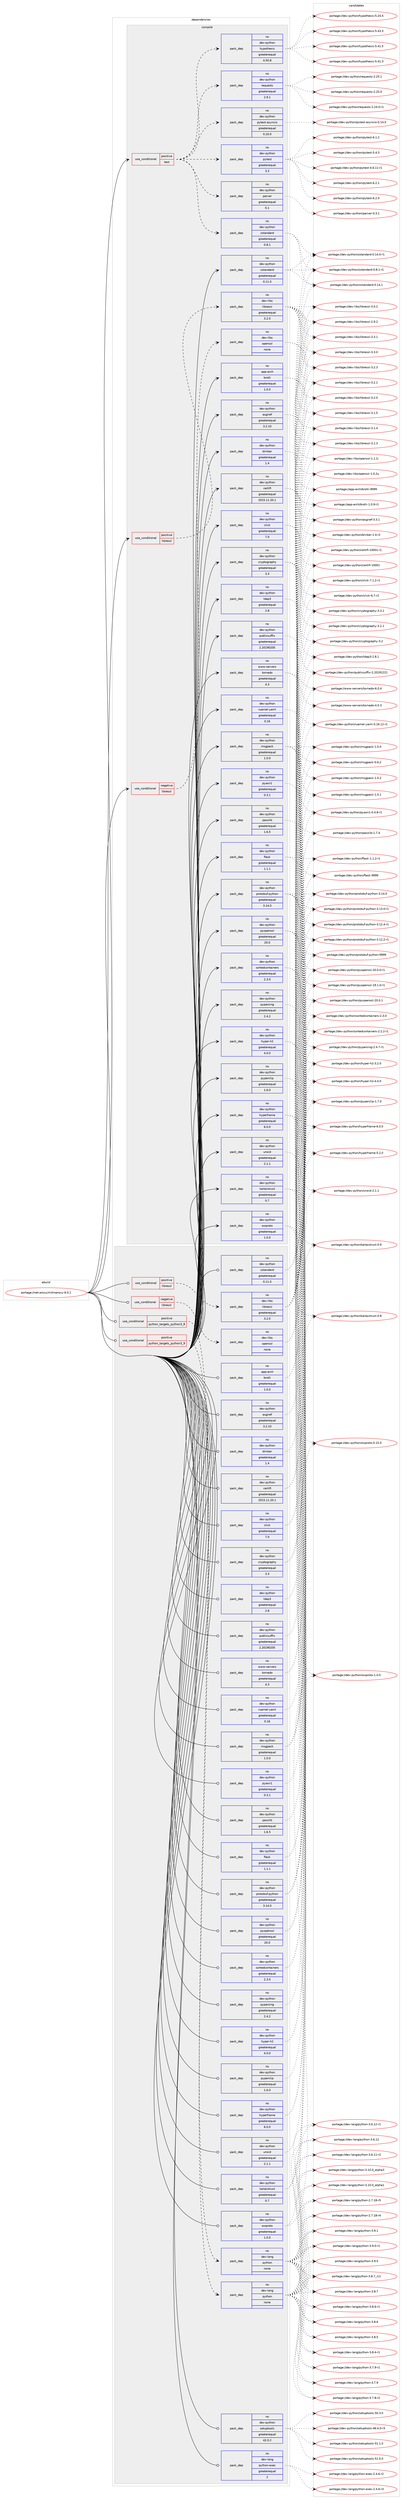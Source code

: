 digraph prolog {

# *************
# Graph options
# *************

newrank=true;
concentrate=true;
compound=true;
graph [rankdir=LR,fontname=Helvetica,fontsize=10,ranksep=1.5];#, ranksep=2.5, nodesep=0.2];
edge  [arrowhead=vee];
node  [fontname=Helvetica,fontsize=10];

# **********
# The ebuild
# **********

subgraph cluster_leftcol {
color=gray;
rank=same;
label=<<i>ebuild</i>>;
id [label="portage://net-proxy/mitmproxy-6.0.1", color=red, width=4, href="../net-proxy/mitmproxy-6.0.1.svg"];
}

# ****************
# The dependencies
# ****************

subgraph cluster_midcol {
color=gray;
label=<<i>dependencies</i>>;
subgraph cluster_compile {
fillcolor="#eeeeee";
style=filled;
label=<<i>compile</i>>;
subgraph cond1651 {
dependency6591 [label=<<TABLE BORDER="0" CELLBORDER="1" CELLSPACING="0" CELLPADDING="4"><TR><TD ROWSPAN="3" CELLPADDING="10">use_conditional</TD></TR><TR><TD>negative</TD></TR><TR><TD>libressl</TD></TR></TABLE>>, shape=none, color=red];
subgraph pack4858 {
dependency6592 [label=<<TABLE BORDER="0" CELLBORDER="1" CELLSPACING="0" CELLPADDING="4" WIDTH="220"><TR><TD ROWSPAN="6" CELLPADDING="30">pack_dep</TD></TR><TR><TD WIDTH="110">no</TD></TR><TR><TD>dev-libs</TD></TR><TR><TD>openssl</TD></TR><TR><TD>none</TD></TR><TR><TD></TD></TR></TABLE>>, shape=none, color=blue];
}
dependency6591:e -> dependency6592:w [weight=20,style="dashed",arrowhead="vee"];
}
id:e -> dependency6591:w [weight=20,style="solid",arrowhead="vee"];
subgraph cond1652 {
dependency6593 [label=<<TABLE BORDER="0" CELLBORDER="1" CELLSPACING="0" CELLPADDING="4"><TR><TD ROWSPAN="3" CELLPADDING="10">use_conditional</TD></TR><TR><TD>positive</TD></TR><TR><TD>libressl</TD></TR></TABLE>>, shape=none, color=red];
subgraph pack4859 {
dependency6594 [label=<<TABLE BORDER="0" CELLBORDER="1" CELLSPACING="0" CELLPADDING="4" WIDTH="220"><TR><TD ROWSPAN="6" CELLPADDING="30">pack_dep</TD></TR><TR><TD WIDTH="110">no</TD></TR><TR><TD>dev-libs</TD></TR><TR><TD>libressl</TD></TR><TR><TD>greaterequal</TD></TR><TR><TD>3.2.0</TD></TR></TABLE>>, shape=none, color=blue];
}
dependency6593:e -> dependency6594:w [weight=20,style="dashed",arrowhead="vee"];
}
id:e -> dependency6593:w [weight=20,style="solid",arrowhead="vee"];
subgraph cond1653 {
dependency6595 [label=<<TABLE BORDER="0" CELLBORDER="1" CELLSPACING="0" CELLPADDING="4"><TR><TD ROWSPAN="3" CELLPADDING="10">use_conditional</TD></TR><TR><TD>positive</TD></TR><TR><TD>test</TD></TR></TABLE>>, shape=none, color=red];
subgraph pack4860 {
dependency6596 [label=<<TABLE BORDER="0" CELLBORDER="1" CELLSPACING="0" CELLPADDING="4" WIDTH="220"><TR><TD ROWSPAN="6" CELLPADDING="30">pack_dep</TD></TR><TR><TD WIDTH="110">no</TD></TR><TR><TD>dev-python</TD></TR><TR><TD>hypothesis</TD></TR><TR><TD>greaterequal</TD></TR><TR><TD>4.50.8</TD></TR></TABLE>>, shape=none, color=blue];
}
dependency6595:e -> dependency6596:w [weight=20,style="dashed",arrowhead="vee"];
subgraph pack4861 {
dependency6597 [label=<<TABLE BORDER="0" CELLBORDER="1" CELLSPACING="0" CELLPADDING="4" WIDTH="220"><TR><TD ROWSPAN="6" CELLPADDING="30">pack_dep</TD></TR><TR><TD WIDTH="110">no</TD></TR><TR><TD>dev-python</TD></TR><TR><TD>parver</TD></TR><TR><TD>greaterequal</TD></TR><TR><TD>0.1</TD></TR></TABLE>>, shape=none, color=blue];
}
dependency6595:e -> dependency6597:w [weight=20,style="dashed",arrowhead="vee"];
subgraph pack4862 {
dependency6598 [label=<<TABLE BORDER="0" CELLBORDER="1" CELLSPACING="0" CELLPADDING="4" WIDTH="220"><TR><TD ROWSPAN="6" CELLPADDING="30">pack_dep</TD></TR><TR><TD WIDTH="110">no</TD></TR><TR><TD>dev-python</TD></TR><TR><TD>pytest</TD></TR><TR><TD>greaterequal</TD></TR><TR><TD>3.3</TD></TR></TABLE>>, shape=none, color=blue];
}
dependency6595:e -> dependency6598:w [weight=20,style="dashed",arrowhead="vee"];
subgraph pack4863 {
dependency6599 [label=<<TABLE BORDER="0" CELLBORDER="1" CELLSPACING="0" CELLPADDING="4" WIDTH="220"><TR><TD ROWSPAN="6" CELLPADDING="30">pack_dep</TD></TR><TR><TD WIDTH="110">no</TD></TR><TR><TD>dev-python</TD></TR><TR><TD>pytest-asyncio</TD></TR><TR><TD>greaterequal</TD></TR><TR><TD>0.10.0</TD></TR></TABLE>>, shape=none, color=blue];
}
dependency6595:e -> dependency6599:w [weight=20,style="dashed",arrowhead="vee"];
subgraph pack4864 {
dependency6600 [label=<<TABLE BORDER="0" CELLBORDER="1" CELLSPACING="0" CELLPADDING="4" WIDTH="220"><TR><TD ROWSPAN="6" CELLPADDING="30">pack_dep</TD></TR><TR><TD WIDTH="110">no</TD></TR><TR><TD>dev-python</TD></TR><TR><TD>requests</TD></TR><TR><TD>greaterequal</TD></TR><TR><TD>2.9.1</TD></TR></TABLE>>, shape=none, color=blue];
}
dependency6595:e -> dependency6600:w [weight=20,style="dashed",arrowhead="vee"];
subgraph pack4865 {
dependency6601 [label=<<TABLE BORDER="0" CELLBORDER="1" CELLSPACING="0" CELLPADDING="4" WIDTH="220"><TR><TD ROWSPAN="6" CELLPADDING="30">pack_dep</TD></TR><TR><TD WIDTH="110">no</TD></TR><TR><TD>dev-python</TD></TR><TR><TD>zstandard</TD></TR><TR><TD>greaterequal</TD></TR><TR><TD>0.8.1</TD></TR></TABLE>>, shape=none, color=blue];
}
dependency6595:e -> dependency6601:w [weight=20,style="dashed",arrowhead="vee"];
}
id:e -> dependency6595:w [weight=20,style="solid",arrowhead="vee"];
subgraph pack4866 {
dependency6602 [label=<<TABLE BORDER="0" CELLBORDER="1" CELLSPACING="0" CELLPADDING="4" WIDTH="220"><TR><TD ROWSPAN="6" CELLPADDING="30">pack_dep</TD></TR><TR><TD WIDTH="110">no</TD></TR><TR><TD>app-arch</TD></TR><TR><TD>brotli</TD></TR><TR><TD>greaterequal</TD></TR><TR><TD>1.0.0</TD></TR></TABLE>>, shape=none, color=blue];
}
id:e -> dependency6602:w [weight=20,style="solid",arrowhead="vee"];
subgraph pack4867 {
dependency6603 [label=<<TABLE BORDER="0" CELLBORDER="1" CELLSPACING="0" CELLPADDING="4" WIDTH="220"><TR><TD ROWSPAN="6" CELLPADDING="30">pack_dep</TD></TR><TR><TD WIDTH="110">no</TD></TR><TR><TD>dev-python</TD></TR><TR><TD>asgiref</TD></TR><TR><TD>greaterequal</TD></TR><TR><TD>3.2.10</TD></TR></TABLE>>, shape=none, color=blue];
}
id:e -> dependency6603:w [weight=20,style="solid",arrowhead="vee"];
subgraph pack4868 {
dependency6604 [label=<<TABLE BORDER="0" CELLBORDER="1" CELLSPACING="0" CELLPADDING="4" WIDTH="220"><TR><TD ROWSPAN="6" CELLPADDING="30">pack_dep</TD></TR><TR><TD WIDTH="110">no</TD></TR><TR><TD>dev-python</TD></TR><TR><TD>blinker</TD></TR><TR><TD>greaterequal</TD></TR><TR><TD>1.4</TD></TR></TABLE>>, shape=none, color=blue];
}
id:e -> dependency6604:w [weight=20,style="solid",arrowhead="vee"];
subgraph pack4869 {
dependency6605 [label=<<TABLE BORDER="0" CELLBORDER="1" CELLSPACING="0" CELLPADDING="4" WIDTH="220"><TR><TD ROWSPAN="6" CELLPADDING="30">pack_dep</TD></TR><TR><TD WIDTH="110">no</TD></TR><TR><TD>dev-python</TD></TR><TR><TD>certifi</TD></TR><TR><TD>greaterequal</TD></TR><TR><TD>2015.11.20.1</TD></TR></TABLE>>, shape=none, color=blue];
}
id:e -> dependency6605:w [weight=20,style="solid",arrowhead="vee"];
subgraph pack4870 {
dependency6606 [label=<<TABLE BORDER="0" CELLBORDER="1" CELLSPACING="0" CELLPADDING="4" WIDTH="220"><TR><TD ROWSPAN="6" CELLPADDING="30">pack_dep</TD></TR><TR><TD WIDTH="110">no</TD></TR><TR><TD>dev-python</TD></TR><TR><TD>click</TD></TR><TR><TD>greaterequal</TD></TR><TR><TD>7.0</TD></TR></TABLE>>, shape=none, color=blue];
}
id:e -> dependency6606:w [weight=20,style="solid",arrowhead="vee"];
subgraph pack4871 {
dependency6607 [label=<<TABLE BORDER="0" CELLBORDER="1" CELLSPACING="0" CELLPADDING="4" WIDTH="220"><TR><TD ROWSPAN="6" CELLPADDING="30">pack_dep</TD></TR><TR><TD WIDTH="110">no</TD></TR><TR><TD>dev-python</TD></TR><TR><TD>cryptography</TD></TR><TR><TD>greaterequal</TD></TR><TR><TD>3.3</TD></TR></TABLE>>, shape=none, color=blue];
}
id:e -> dependency6607:w [weight=20,style="solid",arrowhead="vee"];
subgraph pack4872 {
dependency6608 [label=<<TABLE BORDER="0" CELLBORDER="1" CELLSPACING="0" CELLPADDING="4" WIDTH="220"><TR><TD ROWSPAN="6" CELLPADDING="30">pack_dep</TD></TR><TR><TD WIDTH="110">no</TD></TR><TR><TD>dev-python</TD></TR><TR><TD>flask</TD></TR><TR><TD>greaterequal</TD></TR><TR><TD>1.1.1</TD></TR></TABLE>>, shape=none, color=blue];
}
id:e -> dependency6608:w [weight=20,style="solid",arrowhead="vee"];
subgraph pack4873 {
dependency6609 [label=<<TABLE BORDER="0" CELLBORDER="1" CELLSPACING="0" CELLPADDING="4" WIDTH="220"><TR><TD ROWSPAN="6" CELLPADDING="30">pack_dep</TD></TR><TR><TD WIDTH="110">no</TD></TR><TR><TD>dev-python</TD></TR><TR><TD>hyper-h2</TD></TR><TR><TD>greaterequal</TD></TR><TR><TD>4.0.0</TD></TR></TABLE>>, shape=none, color=blue];
}
id:e -> dependency6609:w [weight=20,style="solid",arrowhead="vee"];
subgraph pack4874 {
dependency6610 [label=<<TABLE BORDER="0" CELLBORDER="1" CELLSPACING="0" CELLPADDING="4" WIDTH="220"><TR><TD ROWSPAN="6" CELLPADDING="30">pack_dep</TD></TR><TR><TD WIDTH="110">no</TD></TR><TR><TD>dev-python</TD></TR><TR><TD>hyperframe</TD></TR><TR><TD>greaterequal</TD></TR><TR><TD>6.0.0</TD></TR></TABLE>>, shape=none, color=blue];
}
id:e -> dependency6610:w [weight=20,style="solid",arrowhead="vee"];
subgraph pack4875 {
dependency6611 [label=<<TABLE BORDER="0" CELLBORDER="1" CELLSPACING="0" CELLPADDING="4" WIDTH="220"><TR><TD ROWSPAN="6" CELLPADDING="30">pack_dep</TD></TR><TR><TD WIDTH="110">no</TD></TR><TR><TD>dev-python</TD></TR><TR><TD>kaitaistruct</TD></TR><TR><TD>greaterequal</TD></TR><TR><TD>0.7</TD></TR></TABLE>>, shape=none, color=blue];
}
id:e -> dependency6611:w [weight=20,style="solid",arrowhead="vee"];
subgraph pack4876 {
dependency6612 [label=<<TABLE BORDER="0" CELLBORDER="1" CELLSPACING="0" CELLPADDING="4" WIDTH="220"><TR><TD ROWSPAN="6" CELLPADDING="30">pack_dep</TD></TR><TR><TD WIDTH="110">no</TD></TR><TR><TD>dev-python</TD></TR><TR><TD>ldap3</TD></TR><TR><TD>greaterequal</TD></TR><TR><TD>2.8</TD></TR></TABLE>>, shape=none, color=blue];
}
id:e -> dependency6612:w [weight=20,style="solid",arrowhead="vee"];
subgraph pack4877 {
dependency6613 [label=<<TABLE BORDER="0" CELLBORDER="1" CELLSPACING="0" CELLPADDING="4" WIDTH="220"><TR><TD ROWSPAN="6" CELLPADDING="30">pack_dep</TD></TR><TR><TD WIDTH="110">no</TD></TR><TR><TD>dev-python</TD></TR><TR><TD>msgpack</TD></TR><TR><TD>greaterequal</TD></TR><TR><TD>1.0.0</TD></TR></TABLE>>, shape=none, color=blue];
}
id:e -> dependency6613:w [weight=20,style="solid",arrowhead="vee"];
subgraph pack4878 {
dependency6614 [label=<<TABLE BORDER="0" CELLBORDER="1" CELLSPACING="0" CELLPADDING="4" WIDTH="220"><TR><TD ROWSPAN="6" CELLPADDING="30">pack_dep</TD></TR><TR><TD WIDTH="110">no</TD></TR><TR><TD>dev-python</TD></TR><TR><TD>passlib</TD></TR><TR><TD>greaterequal</TD></TR><TR><TD>1.6.5</TD></TR></TABLE>>, shape=none, color=blue];
}
id:e -> dependency6614:w [weight=20,style="solid",arrowhead="vee"];
subgraph pack4879 {
dependency6615 [label=<<TABLE BORDER="0" CELLBORDER="1" CELLSPACING="0" CELLPADDING="4" WIDTH="220"><TR><TD ROWSPAN="6" CELLPADDING="30">pack_dep</TD></TR><TR><TD WIDTH="110">no</TD></TR><TR><TD>dev-python</TD></TR><TR><TD>protobuf-python</TD></TR><TR><TD>greaterequal</TD></TR><TR><TD>3.14.0</TD></TR></TABLE>>, shape=none, color=blue];
}
id:e -> dependency6615:w [weight=20,style="solid",arrowhead="vee"];
subgraph pack4880 {
dependency6616 [label=<<TABLE BORDER="0" CELLBORDER="1" CELLSPACING="0" CELLPADDING="4" WIDTH="220"><TR><TD ROWSPAN="6" CELLPADDING="30">pack_dep</TD></TR><TR><TD WIDTH="110">no</TD></TR><TR><TD>dev-python</TD></TR><TR><TD>publicsuffix</TD></TR><TR><TD>greaterequal</TD></TR><TR><TD>2.20190205</TD></TR></TABLE>>, shape=none, color=blue];
}
id:e -> dependency6616:w [weight=20,style="solid",arrowhead="vee"];
subgraph pack4881 {
dependency6617 [label=<<TABLE BORDER="0" CELLBORDER="1" CELLSPACING="0" CELLPADDING="4" WIDTH="220"><TR><TD ROWSPAN="6" CELLPADDING="30">pack_dep</TD></TR><TR><TD WIDTH="110">no</TD></TR><TR><TD>dev-python</TD></TR><TR><TD>pyasn1</TD></TR><TR><TD>greaterequal</TD></TR><TR><TD>0.3.1</TD></TR></TABLE>>, shape=none, color=blue];
}
id:e -> dependency6617:w [weight=20,style="solid",arrowhead="vee"];
subgraph pack4882 {
dependency6618 [label=<<TABLE BORDER="0" CELLBORDER="1" CELLSPACING="0" CELLPADDING="4" WIDTH="220"><TR><TD ROWSPAN="6" CELLPADDING="30">pack_dep</TD></TR><TR><TD WIDTH="110">no</TD></TR><TR><TD>dev-python</TD></TR><TR><TD>pyopenssl</TD></TR><TR><TD>greaterequal</TD></TR><TR><TD>20.0</TD></TR></TABLE>>, shape=none, color=blue];
}
id:e -> dependency6618:w [weight=20,style="solid",arrowhead="vee"];
subgraph pack4883 {
dependency6619 [label=<<TABLE BORDER="0" CELLBORDER="1" CELLSPACING="0" CELLPADDING="4" WIDTH="220"><TR><TD ROWSPAN="6" CELLPADDING="30">pack_dep</TD></TR><TR><TD WIDTH="110">no</TD></TR><TR><TD>dev-python</TD></TR><TR><TD>pyparsing</TD></TR><TR><TD>greaterequal</TD></TR><TR><TD>2.4.2</TD></TR></TABLE>>, shape=none, color=blue];
}
id:e -> dependency6619:w [weight=20,style="solid",arrowhead="vee"];
subgraph pack4884 {
dependency6620 [label=<<TABLE BORDER="0" CELLBORDER="1" CELLSPACING="0" CELLPADDING="4" WIDTH="220"><TR><TD ROWSPAN="6" CELLPADDING="30">pack_dep</TD></TR><TR><TD WIDTH="110">no</TD></TR><TR><TD>dev-python</TD></TR><TR><TD>pyperclip</TD></TR><TR><TD>greaterequal</TD></TR><TR><TD>1.6.0</TD></TR></TABLE>>, shape=none, color=blue];
}
id:e -> dependency6620:w [weight=20,style="solid",arrowhead="vee"];
subgraph pack4885 {
dependency6621 [label=<<TABLE BORDER="0" CELLBORDER="1" CELLSPACING="0" CELLPADDING="4" WIDTH="220"><TR><TD ROWSPAN="6" CELLPADDING="30">pack_dep</TD></TR><TR><TD WIDTH="110">no</TD></TR><TR><TD>dev-python</TD></TR><TR><TD>ruamel-yaml</TD></TR><TR><TD>greaterequal</TD></TR><TR><TD>0.16</TD></TR></TABLE>>, shape=none, color=blue];
}
id:e -> dependency6621:w [weight=20,style="solid",arrowhead="vee"];
subgraph pack4886 {
dependency6622 [label=<<TABLE BORDER="0" CELLBORDER="1" CELLSPACING="0" CELLPADDING="4" WIDTH="220"><TR><TD ROWSPAN="6" CELLPADDING="30">pack_dep</TD></TR><TR><TD WIDTH="110">no</TD></TR><TR><TD>dev-python</TD></TR><TR><TD>sortedcontainers</TD></TR><TR><TD>greaterequal</TD></TR><TR><TD>2.3.0</TD></TR></TABLE>>, shape=none, color=blue];
}
id:e -> dependency6622:w [weight=20,style="solid",arrowhead="vee"];
subgraph pack4887 {
dependency6623 [label=<<TABLE BORDER="0" CELLBORDER="1" CELLSPACING="0" CELLPADDING="4" WIDTH="220"><TR><TD ROWSPAN="6" CELLPADDING="30">pack_dep</TD></TR><TR><TD WIDTH="110">no</TD></TR><TR><TD>dev-python</TD></TR><TR><TD>urwid</TD></TR><TR><TD>greaterequal</TD></TR><TR><TD>2.1.1</TD></TR></TABLE>>, shape=none, color=blue];
}
id:e -> dependency6623:w [weight=20,style="solid",arrowhead="vee"];
subgraph pack4888 {
dependency6624 [label=<<TABLE BORDER="0" CELLBORDER="1" CELLSPACING="0" CELLPADDING="4" WIDTH="220"><TR><TD ROWSPAN="6" CELLPADDING="30">pack_dep</TD></TR><TR><TD WIDTH="110">no</TD></TR><TR><TD>dev-python</TD></TR><TR><TD>wsproto</TD></TR><TR><TD>greaterequal</TD></TR><TR><TD>1.0.0</TD></TR></TABLE>>, shape=none, color=blue];
}
id:e -> dependency6624:w [weight=20,style="solid",arrowhead="vee"];
subgraph pack4889 {
dependency6625 [label=<<TABLE BORDER="0" CELLBORDER="1" CELLSPACING="0" CELLPADDING="4" WIDTH="220"><TR><TD ROWSPAN="6" CELLPADDING="30">pack_dep</TD></TR><TR><TD WIDTH="110">no</TD></TR><TR><TD>dev-python</TD></TR><TR><TD>zstandard</TD></TR><TR><TD>greaterequal</TD></TR><TR><TD>0.11.0</TD></TR></TABLE>>, shape=none, color=blue];
}
id:e -> dependency6625:w [weight=20,style="solid",arrowhead="vee"];
subgraph pack4890 {
dependency6626 [label=<<TABLE BORDER="0" CELLBORDER="1" CELLSPACING="0" CELLPADDING="4" WIDTH="220"><TR><TD ROWSPAN="6" CELLPADDING="30">pack_dep</TD></TR><TR><TD WIDTH="110">no</TD></TR><TR><TD>www-servers</TD></TR><TR><TD>tornado</TD></TR><TR><TD>greaterequal</TD></TR><TR><TD>4.3</TD></TR></TABLE>>, shape=none, color=blue];
}
id:e -> dependency6626:w [weight=20,style="solid",arrowhead="vee"];
}
subgraph cluster_compileandrun {
fillcolor="#eeeeee";
style=filled;
label=<<i>compile and run</i>>;
}
subgraph cluster_run {
fillcolor="#eeeeee";
style=filled;
label=<<i>run</i>>;
subgraph cond1654 {
dependency6627 [label=<<TABLE BORDER="0" CELLBORDER="1" CELLSPACING="0" CELLPADDING="4"><TR><TD ROWSPAN="3" CELLPADDING="10">use_conditional</TD></TR><TR><TD>negative</TD></TR><TR><TD>libressl</TD></TR></TABLE>>, shape=none, color=red];
subgraph pack4891 {
dependency6628 [label=<<TABLE BORDER="0" CELLBORDER="1" CELLSPACING="0" CELLPADDING="4" WIDTH="220"><TR><TD ROWSPAN="6" CELLPADDING="30">pack_dep</TD></TR><TR><TD WIDTH="110">no</TD></TR><TR><TD>dev-libs</TD></TR><TR><TD>openssl</TD></TR><TR><TD>none</TD></TR><TR><TD></TD></TR></TABLE>>, shape=none, color=blue];
}
dependency6627:e -> dependency6628:w [weight=20,style="dashed",arrowhead="vee"];
}
id:e -> dependency6627:w [weight=20,style="solid",arrowhead="odot"];
subgraph cond1655 {
dependency6629 [label=<<TABLE BORDER="0" CELLBORDER="1" CELLSPACING="0" CELLPADDING="4"><TR><TD ROWSPAN="3" CELLPADDING="10">use_conditional</TD></TR><TR><TD>positive</TD></TR><TR><TD>libressl</TD></TR></TABLE>>, shape=none, color=red];
subgraph pack4892 {
dependency6630 [label=<<TABLE BORDER="0" CELLBORDER="1" CELLSPACING="0" CELLPADDING="4" WIDTH="220"><TR><TD ROWSPAN="6" CELLPADDING="30">pack_dep</TD></TR><TR><TD WIDTH="110">no</TD></TR><TR><TD>dev-libs</TD></TR><TR><TD>libressl</TD></TR><TR><TD>greaterequal</TD></TR><TR><TD>3.2.0</TD></TR></TABLE>>, shape=none, color=blue];
}
dependency6629:e -> dependency6630:w [weight=20,style="dashed",arrowhead="vee"];
}
id:e -> dependency6629:w [weight=20,style="solid",arrowhead="odot"];
subgraph cond1656 {
dependency6631 [label=<<TABLE BORDER="0" CELLBORDER="1" CELLSPACING="0" CELLPADDING="4"><TR><TD ROWSPAN="3" CELLPADDING="10">use_conditional</TD></TR><TR><TD>positive</TD></TR><TR><TD>python_targets_python3_8</TD></TR></TABLE>>, shape=none, color=red];
subgraph pack4893 {
dependency6632 [label=<<TABLE BORDER="0" CELLBORDER="1" CELLSPACING="0" CELLPADDING="4" WIDTH="220"><TR><TD ROWSPAN="6" CELLPADDING="30">pack_dep</TD></TR><TR><TD WIDTH="110">no</TD></TR><TR><TD>dev-lang</TD></TR><TR><TD>python</TD></TR><TR><TD>none</TD></TR><TR><TD></TD></TR></TABLE>>, shape=none, color=blue];
}
dependency6631:e -> dependency6632:w [weight=20,style="dashed",arrowhead="vee"];
}
id:e -> dependency6631:w [weight=20,style="solid",arrowhead="odot"];
subgraph cond1657 {
dependency6633 [label=<<TABLE BORDER="0" CELLBORDER="1" CELLSPACING="0" CELLPADDING="4"><TR><TD ROWSPAN="3" CELLPADDING="10">use_conditional</TD></TR><TR><TD>positive</TD></TR><TR><TD>python_targets_python3_9</TD></TR></TABLE>>, shape=none, color=red];
subgraph pack4894 {
dependency6634 [label=<<TABLE BORDER="0" CELLBORDER="1" CELLSPACING="0" CELLPADDING="4" WIDTH="220"><TR><TD ROWSPAN="6" CELLPADDING="30">pack_dep</TD></TR><TR><TD WIDTH="110">no</TD></TR><TR><TD>dev-lang</TD></TR><TR><TD>python</TD></TR><TR><TD>none</TD></TR><TR><TD></TD></TR></TABLE>>, shape=none, color=blue];
}
dependency6633:e -> dependency6634:w [weight=20,style="dashed",arrowhead="vee"];
}
id:e -> dependency6633:w [weight=20,style="solid",arrowhead="odot"];
subgraph pack4895 {
dependency6635 [label=<<TABLE BORDER="0" CELLBORDER="1" CELLSPACING="0" CELLPADDING="4" WIDTH="220"><TR><TD ROWSPAN="6" CELLPADDING="30">pack_dep</TD></TR><TR><TD WIDTH="110">no</TD></TR><TR><TD>app-arch</TD></TR><TR><TD>brotli</TD></TR><TR><TD>greaterequal</TD></TR><TR><TD>1.0.0</TD></TR></TABLE>>, shape=none, color=blue];
}
id:e -> dependency6635:w [weight=20,style="solid",arrowhead="odot"];
subgraph pack4896 {
dependency6636 [label=<<TABLE BORDER="0" CELLBORDER="1" CELLSPACING="0" CELLPADDING="4" WIDTH="220"><TR><TD ROWSPAN="6" CELLPADDING="30">pack_dep</TD></TR><TR><TD WIDTH="110">no</TD></TR><TR><TD>dev-lang</TD></TR><TR><TD>python-exec</TD></TR><TR><TD>greaterequal</TD></TR><TR><TD>2</TD></TR></TABLE>>, shape=none, color=blue];
}
id:e -> dependency6636:w [weight=20,style="solid",arrowhead="odot"];
subgraph pack4897 {
dependency6637 [label=<<TABLE BORDER="0" CELLBORDER="1" CELLSPACING="0" CELLPADDING="4" WIDTH="220"><TR><TD ROWSPAN="6" CELLPADDING="30">pack_dep</TD></TR><TR><TD WIDTH="110">no</TD></TR><TR><TD>dev-python</TD></TR><TR><TD>asgiref</TD></TR><TR><TD>greaterequal</TD></TR><TR><TD>3.2.10</TD></TR></TABLE>>, shape=none, color=blue];
}
id:e -> dependency6637:w [weight=20,style="solid",arrowhead="odot"];
subgraph pack4898 {
dependency6638 [label=<<TABLE BORDER="0" CELLBORDER="1" CELLSPACING="0" CELLPADDING="4" WIDTH="220"><TR><TD ROWSPAN="6" CELLPADDING="30">pack_dep</TD></TR><TR><TD WIDTH="110">no</TD></TR><TR><TD>dev-python</TD></TR><TR><TD>blinker</TD></TR><TR><TD>greaterequal</TD></TR><TR><TD>1.4</TD></TR></TABLE>>, shape=none, color=blue];
}
id:e -> dependency6638:w [weight=20,style="solid",arrowhead="odot"];
subgraph pack4899 {
dependency6639 [label=<<TABLE BORDER="0" CELLBORDER="1" CELLSPACING="0" CELLPADDING="4" WIDTH="220"><TR><TD ROWSPAN="6" CELLPADDING="30">pack_dep</TD></TR><TR><TD WIDTH="110">no</TD></TR><TR><TD>dev-python</TD></TR><TR><TD>certifi</TD></TR><TR><TD>greaterequal</TD></TR><TR><TD>2015.11.20.1</TD></TR></TABLE>>, shape=none, color=blue];
}
id:e -> dependency6639:w [weight=20,style="solid",arrowhead="odot"];
subgraph pack4900 {
dependency6640 [label=<<TABLE BORDER="0" CELLBORDER="1" CELLSPACING="0" CELLPADDING="4" WIDTH="220"><TR><TD ROWSPAN="6" CELLPADDING="30">pack_dep</TD></TR><TR><TD WIDTH="110">no</TD></TR><TR><TD>dev-python</TD></TR><TR><TD>click</TD></TR><TR><TD>greaterequal</TD></TR><TR><TD>7.0</TD></TR></TABLE>>, shape=none, color=blue];
}
id:e -> dependency6640:w [weight=20,style="solid",arrowhead="odot"];
subgraph pack4901 {
dependency6641 [label=<<TABLE BORDER="0" CELLBORDER="1" CELLSPACING="0" CELLPADDING="4" WIDTH="220"><TR><TD ROWSPAN="6" CELLPADDING="30">pack_dep</TD></TR><TR><TD WIDTH="110">no</TD></TR><TR><TD>dev-python</TD></TR><TR><TD>cryptography</TD></TR><TR><TD>greaterequal</TD></TR><TR><TD>3.3</TD></TR></TABLE>>, shape=none, color=blue];
}
id:e -> dependency6641:w [weight=20,style="solid",arrowhead="odot"];
subgraph pack4902 {
dependency6642 [label=<<TABLE BORDER="0" CELLBORDER="1" CELLSPACING="0" CELLPADDING="4" WIDTH="220"><TR><TD ROWSPAN="6" CELLPADDING="30">pack_dep</TD></TR><TR><TD WIDTH="110">no</TD></TR><TR><TD>dev-python</TD></TR><TR><TD>flask</TD></TR><TR><TD>greaterequal</TD></TR><TR><TD>1.1.1</TD></TR></TABLE>>, shape=none, color=blue];
}
id:e -> dependency6642:w [weight=20,style="solid",arrowhead="odot"];
subgraph pack4903 {
dependency6643 [label=<<TABLE BORDER="0" CELLBORDER="1" CELLSPACING="0" CELLPADDING="4" WIDTH="220"><TR><TD ROWSPAN="6" CELLPADDING="30">pack_dep</TD></TR><TR><TD WIDTH="110">no</TD></TR><TR><TD>dev-python</TD></TR><TR><TD>hyper-h2</TD></TR><TR><TD>greaterequal</TD></TR><TR><TD>4.0.0</TD></TR></TABLE>>, shape=none, color=blue];
}
id:e -> dependency6643:w [weight=20,style="solid",arrowhead="odot"];
subgraph pack4904 {
dependency6644 [label=<<TABLE BORDER="0" CELLBORDER="1" CELLSPACING="0" CELLPADDING="4" WIDTH="220"><TR><TD ROWSPAN="6" CELLPADDING="30">pack_dep</TD></TR><TR><TD WIDTH="110">no</TD></TR><TR><TD>dev-python</TD></TR><TR><TD>hyperframe</TD></TR><TR><TD>greaterequal</TD></TR><TR><TD>6.0.0</TD></TR></TABLE>>, shape=none, color=blue];
}
id:e -> dependency6644:w [weight=20,style="solid",arrowhead="odot"];
subgraph pack4905 {
dependency6645 [label=<<TABLE BORDER="0" CELLBORDER="1" CELLSPACING="0" CELLPADDING="4" WIDTH="220"><TR><TD ROWSPAN="6" CELLPADDING="30">pack_dep</TD></TR><TR><TD WIDTH="110">no</TD></TR><TR><TD>dev-python</TD></TR><TR><TD>kaitaistruct</TD></TR><TR><TD>greaterequal</TD></TR><TR><TD>0.7</TD></TR></TABLE>>, shape=none, color=blue];
}
id:e -> dependency6645:w [weight=20,style="solid",arrowhead="odot"];
subgraph pack4906 {
dependency6646 [label=<<TABLE BORDER="0" CELLBORDER="1" CELLSPACING="0" CELLPADDING="4" WIDTH="220"><TR><TD ROWSPAN="6" CELLPADDING="30">pack_dep</TD></TR><TR><TD WIDTH="110">no</TD></TR><TR><TD>dev-python</TD></TR><TR><TD>ldap3</TD></TR><TR><TD>greaterequal</TD></TR><TR><TD>2.8</TD></TR></TABLE>>, shape=none, color=blue];
}
id:e -> dependency6646:w [weight=20,style="solid",arrowhead="odot"];
subgraph pack4907 {
dependency6647 [label=<<TABLE BORDER="0" CELLBORDER="1" CELLSPACING="0" CELLPADDING="4" WIDTH="220"><TR><TD ROWSPAN="6" CELLPADDING="30">pack_dep</TD></TR><TR><TD WIDTH="110">no</TD></TR><TR><TD>dev-python</TD></TR><TR><TD>msgpack</TD></TR><TR><TD>greaterequal</TD></TR><TR><TD>1.0.0</TD></TR></TABLE>>, shape=none, color=blue];
}
id:e -> dependency6647:w [weight=20,style="solid",arrowhead="odot"];
subgraph pack4908 {
dependency6648 [label=<<TABLE BORDER="0" CELLBORDER="1" CELLSPACING="0" CELLPADDING="4" WIDTH="220"><TR><TD ROWSPAN="6" CELLPADDING="30">pack_dep</TD></TR><TR><TD WIDTH="110">no</TD></TR><TR><TD>dev-python</TD></TR><TR><TD>passlib</TD></TR><TR><TD>greaterequal</TD></TR><TR><TD>1.6.5</TD></TR></TABLE>>, shape=none, color=blue];
}
id:e -> dependency6648:w [weight=20,style="solid",arrowhead="odot"];
subgraph pack4909 {
dependency6649 [label=<<TABLE BORDER="0" CELLBORDER="1" CELLSPACING="0" CELLPADDING="4" WIDTH="220"><TR><TD ROWSPAN="6" CELLPADDING="30">pack_dep</TD></TR><TR><TD WIDTH="110">no</TD></TR><TR><TD>dev-python</TD></TR><TR><TD>protobuf-python</TD></TR><TR><TD>greaterequal</TD></TR><TR><TD>3.14.0</TD></TR></TABLE>>, shape=none, color=blue];
}
id:e -> dependency6649:w [weight=20,style="solid",arrowhead="odot"];
subgraph pack4910 {
dependency6650 [label=<<TABLE BORDER="0" CELLBORDER="1" CELLSPACING="0" CELLPADDING="4" WIDTH="220"><TR><TD ROWSPAN="6" CELLPADDING="30">pack_dep</TD></TR><TR><TD WIDTH="110">no</TD></TR><TR><TD>dev-python</TD></TR><TR><TD>publicsuffix</TD></TR><TR><TD>greaterequal</TD></TR><TR><TD>2.20190205</TD></TR></TABLE>>, shape=none, color=blue];
}
id:e -> dependency6650:w [weight=20,style="solid",arrowhead="odot"];
subgraph pack4911 {
dependency6651 [label=<<TABLE BORDER="0" CELLBORDER="1" CELLSPACING="0" CELLPADDING="4" WIDTH="220"><TR><TD ROWSPAN="6" CELLPADDING="30">pack_dep</TD></TR><TR><TD WIDTH="110">no</TD></TR><TR><TD>dev-python</TD></TR><TR><TD>pyasn1</TD></TR><TR><TD>greaterequal</TD></TR><TR><TD>0.3.1</TD></TR></TABLE>>, shape=none, color=blue];
}
id:e -> dependency6651:w [weight=20,style="solid",arrowhead="odot"];
subgraph pack4912 {
dependency6652 [label=<<TABLE BORDER="0" CELLBORDER="1" CELLSPACING="0" CELLPADDING="4" WIDTH="220"><TR><TD ROWSPAN="6" CELLPADDING="30">pack_dep</TD></TR><TR><TD WIDTH="110">no</TD></TR><TR><TD>dev-python</TD></TR><TR><TD>pyopenssl</TD></TR><TR><TD>greaterequal</TD></TR><TR><TD>20.0</TD></TR></TABLE>>, shape=none, color=blue];
}
id:e -> dependency6652:w [weight=20,style="solid",arrowhead="odot"];
subgraph pack4913 {
dependency6653 [label=<<TABLE BORDER="0" CELLBORDER="1" CELLSPACING="0" CELLPADDING="4" WIDTH="220"><TR><TD ROWSPAN="6" CELLPADDING="30">pack_dep</TD></TR><TR><TD WIDTH="110">no</TD></TR><TR><TD>dev-python</TD></TR><TR><TD>pyparsing</TD></TR><TR><TD>greaterequal</TD></TR><TR><TD>2.4.2</TD></TR></TABLE>>, shape=none, color=blue];
}
id:e -> dependency6653:w [weight=20,style="solid",arrowhead="odot"];
subgraph pack4914 {
dependency6654 [label=<<TABLE BORDER="0" CELLBORDER="1" CELLSPACING="0" CELLPADDING="4" WIDTH="220"><TR><TD ROWSPAN="6" CELLPADDING="30">pack_dep</TD></TR><TR><TD WIDTH="110">no</TD></TR><TR><TD>dev-python</TD></TR><TR><TD>pyperclip</TD></TR><TR><TD>greaterequal</TD></TR><TR><TD>1.6.0</TD></TR></TABLE>>, shape=none, color=blue];
}
id:e -> dependency6654:w [weight=20,style="solid",arrowhead="odot"];
subgraph pack4915 {
dependency6655 [label=<<TABLE BORDER="0" CELLBORDER="1" CELLSPACING="0" CELLPADDING="4" WIDTH="220"><TR><TD ROWSPAN="6" CELLPADDING="30">pack_dep</TD></TR><TR><TD WIDTH="110">no</TD></TR><TR><TD>dev-python</TD></TR><TR><TD>ruamel-yaml</TD></TR><TR><TD>greaterequal</TD></TR><TR><TD>0.16</TD></TR></TABLE>>, shape=none, color=blue];
}
id:e -> dependency6655:w [weight=20,style="solid",arrowhead="odot"];
subgraph pack4916 {
dependency6656 [label=<<TABLE BORDER="0" CELLBORDER="1" CELLSPACING="0" CELLPADDING="4" WIDTH="220"><TR><TD ROWSPAN="6" CELLPADDING="30">pack_dep</TD></TR><TR><TD WIDTH="110">no</TD></TR><TR><TD>dev-python</TD></TR><TR><TD>setuptools</TD></TR><TR><TD>greaterequal</TD></TR><TR><TD>42.0.2</TD></TR></TABLE>>, shape=none, color=blue];
}
id:e -> dependency6656:w [weight=20,style="solid",arrowhead="odot"];
subgraph pack4917 {
dependency6657 [label=<<TABLE BORDER="0" CELLBORDER="1" CELLSPACING="0" CELLPADDING="4" WIDTH="220"><TR><TD ROWSPAN="6" CELLPADDING="30">pack_dep</TD></TR><TR><TD WIDTH="110">no</TD></TR><TR><TD>dev-python</TD></TR><TR><TD>sortedcontainers</TD></TR><TR><TD>greaterequal</TD></TR><TR><TD>2.3.0</TD></TR></TABLE>>, shape=none, color=blue];
}
id:e -> dependency6657:w [weight=20,style="solid",arrowhead="odot"];
subgraph pack4918 {
dependency6658 [label=<<TABLE BORDER="0" CELLBORDER="1" CELLSPACING="0" CELLPADDING="4" WIDTH="220"><TR><TD ROWSPAN="6" CELLPADDING="30">pack_dep</TD></TR><TR><TD WIDTH="110">no</TD></TR><TR><TD>dev-python</TD></TR><TR><TD>urwid</TD></TR><TR><TD>greaterequal</TD></TR><TR><TD>2.1.1</TD></TR></TABLE>>, shape=none, color=blue];
}
id:e -> dependency6658:w [weight=20,style="solid",arrowhead="odot"];
subgraph pack4919 {
dependency6659 [label=<<TABLE BORDER="0" CELLBORDER="1" CELLSPACING="0" CELLPADDING="4" WIDTH="220"><TR><TD ROWSPAN="6" CELLPADDING="30">pack_dep</TD></TR><TR><TD WIDTH="110">no</TD></TR><TR><TD>dev-python</TD></TR><TR><TD>wsproto</TD></TR><TR><TD>greaterequal</TD></TR><TR><TD>1.0.0</TD></TR></TABLE>>, shape=none, color=blue];
}
id:e -> dependency6659:w [weight=20,style="solid",arrowhead="odot"];
subgraph pack4920 {
dependency6660 [label=<<TABLE BORDER="0" CELLBORDER="1" CELLSPACING="0" CELLPADDING="4" WIDTH="220"><TR><TD ROWSPAN="6" CELLPADDING="30">pack_dep</TD></TR><TR><TD WIDTH="110">no</TD></TR><TR><TD>dev-python</TD></TR><TR><TD>zstandard</TD></TR><TR><TD>greaterequal</TD></TR><TR><TD>0.11.0</TD></TR></TABLE>>, shape=none, color=blue];
}
id:e -> dependency6660:w [weight=20,style="solid",arrowhead="odot"];
subgraph pack4921 {
dependency6661 [label=<<TABLE BORDER="0" CELLBORDER="1" CELLSPACING="0" CELLPADDING="4" WIDTH="220"><TR><TD ROWSPAN="6" CELLPADDING="30">pack_dep</TD></TR><TR><TD WIDTH="110">no</TD></TR><TR><TD>www-servers</TD></TR><TR><TD>tornado</TD></TR><TR><TD>greaterequal</TD></TR><TR><TD>4.3</TD></TR></TABLE>>, shape=none, color=blue];
}
id:e -> dependency6661:w [weight=20,style="solid",arrowhead="odot"];
}
}

# **************
# The candidates
# **************

subgraph cluster_choices {
rank=same;
color=gray;
label=<<i>candidates</i>>;

subgraph choice4858 {
color=black;
nodesep=1;
choice100101118451081059811547111112101110115115108454946494649105 [label="portage://dev-libs/openssl-1.1.1i", color=red, width=4,href="../dev-libs/openssl-1.1.1i.svg"];
choice100101118451081059811547111112101110115115108454946484650117 [label="portage://dev-libs/openssl-1.0.2u", color=red, width=4,href="../dev-libs/openssl-1.0.2u.svg"];
dependency6592:e -> choice100101118451081059811547111112101110115115108454946494649105:w [style=dotted,weight="100"];
dependency6592:e -> choice100101118451081059811547111112101110115115108454946484650117:w [style=dotted,weight="100"];
}
subgraph choice4859 {
color=black;
nodesep=1;
choice10010111845108105981154710810598114101115115108455146514649 [label="portage://dev-libs/libressl-3.3.1", color=red, width=4,href="../dev-libs/libressl-3.3.1.svg"];
choice10010111845108105981154710810598114101115115108455146514648 [label="portage://dev-libs/libressl-3.3.0", color=red, width=4,href="../dev-libs/libressl-3.3.0.svg"];
choice10010111845108105981154710810598114101115115108455146504651 [label="portage://dev-libs/libressl-3.2.3", color=red, width=4,href="../dev-libs/libressl-3.2.3.svg"];
choice10010111845108105981154710810598114101115115108455146504649 [label="portage://dev-libs/libressl-3.2.1", color=red, width=4,href="../dev-libs/libressl-3.2.1.svg"];
choice10010111845108105981154710810598114101115115108455146504648 [label="portage://dev-libs/libressl-3.2.0", color=red, width=4,href="../dev-libs/libressl-3.2.0.svg"];
choice10010111845108105981154710810598114101115115108455146494653 [label="portage://dev-libs/libressl-3.1.5", color=red, width=4,href="../dev-libs/libressl-3.1.5.svg"];
choice10010111845108105981154710810598114101115115108455146494652 [label="portage://dev-libs/libressl-3.1.4", color=red, width=4,href="../dev-libs/libressl-3.1.4.svg"];
choice10010111845108105981154710810598114101115115108455146494651 [label="portage://dev-libs/libressl-3.1.3", color=red, width=4,href="../dev-libs/libressl-3.1.3.svg"];
choice10010111845108105981154710810598114101115115108455146484650 [label="portage://dev-libs/libressl-3.0.2", color=red, width=4,href="../dev-libs/libressl-3.0.2.svg"];
choice10010111845108105981154710810598114101115115108455046574650 [label="portage://dev-libs/libressl-2.9.2", color=red, width=4,href="../dev-libs/libressl-2.9.2.svg"];
dependency6594:e -> choice10010111845108105981154710810598114101115115108455146514649:w [style=dotted,weight="100"];
dependency6594:e -> choice10010111845108105981154710810598114101115115108455146514648:w [style=dotted,weight="100"];
dependency6594:e -> choice10010111845108105981154710810598114101115115108455146504651:w [style=dotted,weight="100"];
dependency6594:e -> choice10010111845108105981154710810598114101115115108455146504649:w [style=dotted,weight="100"];
dependency6594:e -> choice10010111845108105981154710810598114101115115108455146504648:w [style=dotted,weight="100"];
dependency6594:e -> choice10010111845108105981154710810598114101115115108455146494653:w [style=dotted,weight="100"];
dependency6594:e -> choice10010111845108105981154710810598114101115115108455146494652:w [style=dotted,weight="100"];
dependency6594:e -> choice10010111845108105981154710810598114101115115108455146494651:w [style=dotted,weight="100"];
dependency6594:e -> choice10010111845108105981154710810598114101115115108455146484650:w [style=dotted,weight="100"];
dependency6594:e -> choice10010111845108105981154710810598114101115115108455046574650:w [style=dotted,weight="100"];
}
subgraph choice4860 {
color=black;
nodesep=1;
choice100101118451121211161041111104710412111211111610410111510511545534652514651 [label="portage://dev-python/hypothesis-5.43.3", color=red, width=4,href="../dev-python/hypothesis-5.43.3.svg"];
choice100101118451121211161041111104710412111211111610410111510511545534652494653 [label="portage://dev-python/hypothesis-5.41.5", color=red, width=4,href="../dev-python/hypothesis-5.41.5.svg"];
choice100101118451121211161041111104710412111211111610410111510511545534652494651 [label="portage://dev-python/hypothesis-5.41.3", color=red, width=4,href="../dev-python/hypothesis-5.41.3.svg"];
choice100101118451121211161041111104710412111211111610410111510511545534650524652 [label="portage://dev-python/hypothesis-5.24.4", color=red, width=4,href="../dev-python/hypothesis-5.24.4.svg"];
dependency6596:e -> choice100101118451121211161041111104710412111211111610410111510511545534652514651:w [style=dotted,weight="100"];
dependency6596:e -> choice100101118451121211161041111104710412111211111610410111510511545534652494653:w [style=dotted,weight="100"];
dependency6596:e -> choice100101118451121211161041111104710412111211111610410111510511545534652494651:w [style=dotted,weight="100"];
dependency6596:e -> choice100101118451121211161041111104710412111211111610410111510511545534650524652:w [style=dotted,weight="100"];
}
subgraph choice4861 {
color=black;
nodesep=1;
choice100101118451121211161041111104711297114118101114454846514649 [label="portage://dev-python/parver-0.3.1", color=red, width=4,href="../dev-python/parver-0.3.1.svg"];
dependency6597:e -> choice100101118451121211161041111104711297114118101114454846514649:w [style=dotted,weight="100"];
}
subgraph choice4862 {
color=black;
nodesep=1;
choice1001011184511212111610411111047112121116101115116455446504649 [label="portage://dev-python/pytest-6.2.1", color=red, width=4,href="../dev-python/pytest-6.2.1.svg"];
choice1001011184511212111610411111047112121116101115116455446504648 [label="portage://dev-python/pytest-6.2.0", color=red, width=4,href="../dev-python/pytest-6.2.0.svg"];
choice1001011184511212111610411111047112121116101115116455446494650 [label="portage://dev-python/pytest-6.1.2", color=red, width=4,href="../dev-python/pytest-6.1.2.svg"];
choice1001011184511212111610411111047112121116101115116455346524651 [label="portage://dev-python/pytest-5.4.3", color=red, width=4,href="../dev-python/pytest-5.4.3.svg"];
choice1001011184511212111610411111047112121116101115116455246544649494511449 [label="portage://dev-python/pytest-4.6.11-r1", color=red, width=4,href="../dev-python/pytest-4.6.11-r1.svg"];
dependency6598:e -> choice1001011184511212111610411111047112121116101115116455446504649:w [style=dotted,weight="100"];
dependency6598:e -> choice1001011184511212111610411111047112121116101115116455446504648:w [style=dotted,weight="100"];
dependency6598:e -> choice1001011184511212111610411111047112121116101115116455446494650:w [style=dotted,weight="100"];
dependency6598:e -> choice1001011184511212111610411111047112121116101115116455346524651:w [style=dotted,weight="100"];
dependency6598:e -> choice1001011184511212111610411111047112121116101115116455246544649494511449:w [style=dotted,weight="100"];
}
subgraph choice4863 {
color=black;
nodesep=1;
choice100101118451121211161041111104711212111610111511645971151211109910511145484649524648 [label="portage://dev-python/pytest-asyncio-0.14.0", color=red, width=4,href="../dev-python/pytest-asyncio-0.14.0.svg"];
dependency6599:e -> choice100101118451121211161041111104711212111610111511645971151211109910511145484649524648:w [style=dotted,weight="100"];
}
subgraph choice4864 {
color=black;
nodesep=1;
choice100101118451121211161041111104711410111311710111511611545504650534649 [label="portage://dev-python/requests-2.25.1", color=red, width=4,href="../dev-python/requests-2.25.1.svg"];
choice100101118451121211161041111104711410111311710111511611545504650534648 [label="portage://dev-python/requests-2.25.0", color=red, width=4,href="../dev-python/requests-2.25.0.svg"];
choice1001011184511212111610411111047114101113117101115116115455046505246484511449 [label="portage://dev-python/requests-2.24.0-r1", color=red, width=4,href="../dev-python/requests-2.24.0-r1.svg"];
dependency6600:e -> choice100101118451121211161041111104711410111311710111511611545504650534649:w [style=dotted,weight="100"];
dependency6600:e -> choice100101118451121211161041111104711410111311710111511611545504650534648:w [style=dotted,weight="100"];
dependency6600:e -> choice1001011184511212111610411111047114101113117101115116115455046505246484511449:w [style=dotted,weight="100"];
}
subgraph choice4865 {
color=black;
nodesep=1;
choice100101118451121211161041111104712211511697110100971141004548465646494511449 [label="portage://dev-python/zstandard-0.8.1-r1", color=red, width=4,href="../dev-python/zstandard-0.8.1-r1.svg"];
choice1001011184511212111610411111047122115116971101009711410045484649524649 [label="portage://dev-python/zstandard-0.14.1", color=red, width=4,href="../dev-python/zstandard-0.14.1.svg"];
choice10010111845112121116104111110471221151169711010097114100454846495246484511449 [label="portage://dev-python/zstandard-0.14.0-r1", color=red, width=4,href="../dev-python/zstandard-0.14.0-r1.svg"];
dependency6601:e -> choice100101118451121211161041111104712211511697110100971141004548465646494511449:w [style=dotted,weight="100"];
dependency6601:e -> choice1001011184511212111610411111047122115116971101009711410045484649524649:w [style=dotted,weight="100"];
dependency6601:e -> choice10010111845112121116104111110471221151169711010097114100454846495246484511449:w [style=dotted,weight="100"];
}
subgraph choice4866 {
color=black;
nodesep=1;
choice9711211245971149910447981141111161081054557575757 [label="portage://app-arch/brotli-9999", color=red, width=4,href="../app-arch/brotli-9999.svg"];
choice9711211245971149910447981141111161081054549464846574511449 [label="portage://app-arch/brotli-1.0.9-r1", color=red, width=4,href="../app-arch/brotli-1.0.9-r1.svg"];
dependency6602:e -> choice9711211245971149910447981141111161081054557575757:w [style=dotted,weight="100"];
dependency6602:e -> choice9711211245971149910447981141111161081054549464846574511449:w [style=dotted,weight="100"];
}
subgraph choice4867 {
color=black;
nodesep=1;
choice100101118451121211161041111104797115103105114101102455146514649 [label="portage://dev-python/asgiref-3.3.1", color=red, width=4,href="../dev-python/asgiref-3.3.1.svg"];
dependency6603:e -> choice100101118451121211161041111104797115103105114101102455146514649:w [style=dotted,weight="100"];
}
subgraph choice4868 {
color=black;
nodesep=1;
choice100101118451121211161041111104798108105110107101114454946524511450 [label="portage://dev-python/blinker-1.4-r2", color=red, width=4,href="../dev-python/blinker-1.4-r2.svg"];
dependency6604:e -> choice100101118451121211161041111104798108105110107101114454946524511450:w [style=dotted,weight="100"];
}
subgraph choice4869 {
color=black;
nodesep=1;
choice1001011184511212111610411111047991011141161051021054549484848494511449 [label="portage://dev-python/certifi-10001-r1", color=red, width=4,href="../dev-python/certifi-10001-r1.svg"];
choice100101118451121211161041111104799101114116105102105454948484849 [label="portage://dev-python/certifi-10001", color=red, width=4,href="../dev-python/certifi-10001.svg"];
dependency6605:e -> choice1001011184511212111610411111047991011141161051021054549484848494511449:w [style=dotted,weight="100"];
dependency6605:e -> choice100101118451121211161041111104799101114116105102105454948484849:w [style=dotted,weight="100"];
}
subgraph choice4870 {
color=black;
nodesep=1;
choice100101118451121211161041111104799108105991074555464946504511449 [label="portage://dev-python/click-7.1.2-r1", color=red, width=4,href="../dev-python/click-7.1.2-r1.svg"];
choice10010111845112121116104111110479910810599107455446554511450 [label="portage://dev-python/click-6.7-r2", color=red, width=4,href="../dev-python/click-6.7-r2.svg"];
dependency6606:e -> choice100101118451121211161041111104799108105991074555464946504511449:w [style=dotted,weight="100"];
dependency6606:e -> choice10010111845112121116104111110479910810599107455446554511450:w [style=dotted,weight="100"];
}
subgraph choice4871 {
color=black;
nodesep=1;
choice10010111845112121116104111110479911412111211611110311497112104121455146514649 [label="portage://dev-python/cryptography-3.3.1", color=red, width=4,href="../dev-python/cryptography-3.3.1.svg"];
choice10010111845112121116104111110479911412111211611110311497112104121455146504649 [label="portage://dev-python/cryptography-3.2.1", color=red, width=4,href="../dev-python/cryptography-3.2.1.svg"];
choice1001011184511212111610411111047991141211121161111031149711210412145514650 [label="portage://dev-python/cryptography-3.2", color=red, width=4,href="../dev-python/cryptography-3.2.svg"];
dependency6607:e -> choice10010111845112121116104111110479911412111211611110311497112104121455146514649:w [style=dotted,weight="100"];
dependency6607:e -> choice10010111845112121116104111110479911412111211611110311497112104121455146504649:w [style=dotted,weight="100"];
dependency6607:e -> choice1001011184511212111610411111047991141211121161111031149711210412145514650:w [style=dotted,weight="100"];
}
subgraph choice4872 {
color=black;
nodesep=1;
choice1001011184511212111610411111047102108971151074557575757 [label="portage://dev-python/flask-9999", color=red, width=4,href="../dev-python/flask-9999.svg"];
choice1001011184511212111610411111047102108971151074549464946504511449 [label="portage://dev-python/flask-1.1.2-r1", color=red, width=4,href="../dev-python/flask-1.1.2-r1.svg"];
dependency6608:e -> choice1001011184511212111610411111047102108971151074557575757:w [style=dotted,weight="100"];
dependency6608:e -> choice1001011184511212111610411111047102108971151074549464946504511449:w [style=dotted,weight="100"];
}
subgraph choice4873 {
color=black;
nodesep=1;
choice10010111845112121116104111110471041211121011144510450455246484648 [label="portage://dev-python/hyper-h2-4.0.0", color=red, width=4,href="../dev-python/hyper-h2-4.0.0.svg"];
choice10010111845112121116104111110471041211121011144510450455146504648 [label="portage://dev-python/hyper-h2-3.2.0", color=red, width=4,href="../dev-python/hyper-h2-3.2.0.svg"];
dependency6609:e -> choice10010111845112121116104111110471041211121011144510450455246484648:w [style=dotted,weight="100"];
dependency6609:e -> choice10010111845112121116104111110471041211121011144510450455146504648:w [style=dotted,weight="100"];
}
subgraph choice4874 {
color=black;
nodesep=1;
choice100101118451121211161041111104710412111210111410211497109101455446484648 [label="portage://dev-python/hyperframe-6.0.0", color=red, width=4,href="../dev-python/hyperframe-6.0.0.svg"];
choice100101118451121211161041111104710412111210111410211497109101455346504648 [label="portage://dev-python/hyperframe-5.2.0", color=red, width=4,href="../dev-python/hyperframe-5.2.0.svg"];
dependency6610:e -> choice100101118451121211161041111104710412111210111410211497109101455446484648:w [style=dotted,weight="100"];
dependency6610:e -> choice100101118451121211161041111104710412111210111410211497109101455346504648:w [style=dotted,weight="100"];
}
subgraph choice4875 {
color=black;
nodesep=1;
choice100101118451121211161041111104710797105116971051151161141179911645484657 [label="portage://dev-python/kaitaistruct-0.9", color=red, width=4,href="../dev-python/kaitaistruct-0.9.svg"];
choice100101118451121211161041111104710797105116971051151161141179911645484656 [label="portage://dev-python/kaitaistruct-0.8", color=red, width=4,href="../dev-python/kaitaistruct-0.8.svg"];
dependency6611:e -> choice100101118451121211161041111104710797105116971051151161141179911645484657:w [style=dotted,weight="100"];
dependency6611:e -> choice100101118451121211161041111104710797105116971051151161141179911645484656:w [style=dotted,weight="100"];
}
subgraph choice4876 {
color=black;
nodesep=1;
choice10010111845112121116104111110471081009711251455046564649 [label="portage://dev-python/ldap3-2.8.1", color=red, width=4,href="../dev-python/ldap3-2.8.1.svg"];
dependency6612:e -> choice10010111845112121116104111110471081009711251455046564649:w [style=dotted,weight="100"];
}
subgraph choice4877 {
color=black;
nodesep=1;
choice10010111845112121116104111110471091151031129799107454946484650 [label="portage://dev-python/msgpack-1.0.2", color=red, width=4,href="../dev-python/msgpack-1.0.2.svg"];
choice10010111845112121116104111110471091151031129799107454946484649 [label="portage://dev-python/msgpack-1.0.1", color=red, width=4,href="../dev-python/msgpack-1.0.1.svg"];
choice10010111845112121116104111110471091151031129799107454946484648 [label="portage://dev-python/msgpack-1.0.0", color=red, width=4,href="../dev-python/msgpack-1.0.0.svg"];
choice10010111845112121116104111110471091151031129799107454846544650 [label="portage://dev-python/msgpack-0.6.2", color=red, width=4,href="../dev-python/msgpack-0.6.2.svg"];
dependency6613:e -> choice10010111845112121116104111110471091151031129799107454946484650:w [style=dotted,weight="100"];
dependency6613:e -> choice10010111845112121116104111110471091151031129799107454946484649:w [style=dotted,weight="100"];
dependency6613:e -> choice10010111845112121116104111110471091151031129799107454946484648:w [style=dotted,weight="100"];
dependency6613:e -> choice10010111845112121116104111110471091151031129799107454846544650:w [style=dotted,weight="100"];
}
subgraph choice4878 {
color=black;
nodesep=1;
choice10010111845112121116104111110471129711511510810598454946554652 [label="portage://dev-python/passlib-1.7.4", color=red, width=4,href="../dev-python/passlib-1.7.4.svg"];
dependency6614:e -> choice10010111845112121116104111110471129711511510810598454946554652:w [style=dotted,weight="100"];
}
subgraph choice4879 {
color=black;
nodesep=1;
choice100101118451121211161041111104711211411111611198117102451121211161041111104557575757 [label="portage://dev-python/protobuf-python-9999", color=red, width=4,href="../dev-python/protobuf-python-9999.svg"];
choice1001011184511212111610411111047112114111116111981171024511212111610411111045514649524648 [label="portage://dev-python/protobuf-python-3.14.0", color=red, width=4,href="../dev-python/protobuf-python-3.14.0.svg"];
choice10010111845112121116104111110471121141111161119811710245112121116104111110455146495146484511449 [label="portage://dev-python/protobuf-python-3.13.0-r1", color=red, width=4,href="../dev-python/protobuf-python-3.13.0-r1.svg"];
choice10010111845112121116104111110471121141111161119811710245112121116104111110455146495046524511449 [label="portage://dev-python/protobuf-python-3.12.4-r1", color=red, width=4,href="../dev-python/protobuf-python-3.12.4-r1.svg"];
choice10010111845112121116104111110471121141111161119811710245112121116104111110455146495046504511449 [label="portage://dev-python/protobuf-python-3.12.2-r1", color=red, width=4,href="../dev-python/protobuf-python-3.12.2-r1.svg"];
dependency6615:e -> choice100101118451121211161041111104711211411111611198117102451121211161041111104557575757:w [style=dotted,weight="100"];
dependency6615:e -> choice1001011184511212111610411111047112114111116111981171024511212111610411111045514649524648:w [style=dotted,weight="100"];
dependency6615:e -> choice10010111845112121116104111110471121141111161119811710245112121116104111110455146495146484511449:w [style=dotted,weight="100"];
dependency6615:e -> choice10010111845112121116104111110471121141111161119811710245112121116104111110455146495046524511449:w [style=dotted,weight="100"];
dependency6615:e -> choice10010111845112121116104111110471121141111161119811710245112121116104111110455146495046504511449:w [style=dotted,weight="100"];
}
subgraph choice4880 {
color=black;
nodesep=1;
choice100101118451121211161041111104711211798108105991151171021021051204550465048495749505049 [label="portage://dev-python/publicsuffix-2.20191221", color=red, width=4,href="../dev-python/publicsuffix-2.20191221.svg"];
dependency6616:e -> choice100101118451121211161041111104711211798108105991151171021021051204550465048495749505049:w [style=dotted,weight="100"];
}
subgraph choice4881 {
color=black;
nodesep=1;
choice100101118451121211161041111104711212197115110494548465246564511449 [label="portage://dev-python/pyasn1-0.4.8-r1", color=red, width=4,href="../dev-python/pyasn1-0.4.8-r1.svg"];
dependency6617:e -> choice100101118451121211161041111104711212197115110494548465246564511449:w [style=dotted,weight="100"];
}
subgraph choice4882 {
color=black;
nodesep=1;
choice100101118451121211161041111104711212111111210111011511510845504846484649 [label="portage://dev-python/pyopenssl-20.0.1", color=red, width=4,href="../dev-python/pyopenssl-20.0.1.svg"];
choice1001011184511212111610411111047112121111112101110115115108455048464846484511449 [label="portage://dev-python/pyopenssl-20.0.0-r1", color=red, width=4,href="../dev-python/pyopenssl-20.0.0-r1.svg"];
choice1001011184511212111610411111047112121111112101110115115108454957464946484511449 [label="portage://dev-python/pyopenssl-19.1.0-r1", color=red, width=4,href="../dev-python/pyopenssl-19.1.0-r1.svg"];
dependency6618:e -> choice100101118451121211161041111104711212111111210111011511510845504846484649:w [style=dotted,weight="100"];
dependency6618:e -> choice1001011184511212111610411111047112121111112101110115115108455048464846484511449:w [style=dotted,weight="100"];
dependency6618:e -> choice1001011184511212111610411111047112121111112101110115115108454957464946484511449:w [style=dotted,weight="100"];
}
subgraph choice4883 {
color=black;
nodesep=1;
choice1001011184511212111610411111047112121112971141151051101034550465246554511449 [label="portage://dev-python/pyparsing-2.4.7-r1", color=red, width=4,href="../dev-python/pyparsing-2.4.7-r1.svg"];
dependency6619:e -> choice1001011184511212111610411111047112121112971141151051101034550465246554511449:w [style=dotted,weight="100"];
}
subgraph choice4884 {
color=black;
nodesep=1;
choice100101118451121211161041111104711212111210111499108105112454946554648 [label="portage://dev-python/pyperclip-1.7.0", color=red, width=4,href="../dev-python/pyperclip-1.7.0.svg"];
dependency6620:e -> choice100101118451121211161041111104711212111210111499108105112454946554648:w [style=dotted,weight="100"];
}
subgraph choice4885 {
color=black;
nodesep=1;
choice100101118451121211161041111104711411797109101108451219710910845484649544649504511449 [label="portage://dev-python/ruamel-yaml-0.16.12-r1", color=red, width=4,href="../dev-python/ruamel-yaml-0.16.12-r1.svg"];
dependency6621:e -> choice100101118451121211161041111104711411797109101108451219710910845484649544649504511449:w [style=dotted,weight="100"];
}
subgraph choice4886 {
color=black;
nodesep=1;
choice10010111845112121116104111110471151111141161011009911111011697105110101114115455046514648 [label="portage://dev-python/sortedcontainers-2.3.0", color=red, width=4,href="../dev-python/sortedcontainers-2.3.0.svg"];
choice100101118451121211161041111104711511111411610110099111110116971051101011141154550465046504511449 [label="portage://dev-python/sortedcontainers-2.2.2-r1", color=red, width=4,href="../dev-python/sortedcontainers-2.2.2-r1.svg"];
dependency6622:e -> choice10010111845112121116104111110471151111141161011009911111011697105110101114115455046514648:w [style=dotted,weight="100"];
dependency6622:e -> choice100101118451121211161041111104711511111411610110099111110116971051101011141154550465046504511449:w [style=dotted,weight="100"];
}
subgraph choice4887 {
color=black;
nodesep=1;
choice1001011184511212111610411111047117114119105100455046494649 [label="portage://dev-python/urwid-2.1.1", color=red, width=4,href="../dev-python/urwid-2.1.1.svg"];
dependency6623:e -> choice1001011184511212111610411111047117114119105100455046494649:w [style=dotted,weight="100"];
}
subgraph choice4888 {
color=black;
nodesep=1;
choice1001011184511212111610411111047119115112114111116111454946484648 [label="portage://dev-python/wsproto-1.0.0", color=red, width=4,href="../dev-python/wsproto-1.0.0.svg"];
choice100101118451121211161041111104711911511211411111611145484649534648 [label="portage://dev-python/wsproto-0.15.0", color=red, width=4,href="../dev-python/wsproto-0.15.0.svg"];
dependency6624:e -> choice1001011184511212111610411111047119115112114111116111454946484648:w [style=dotted,weight="100"];
dependency6624:e -> choice100101118451121211161041111104711911511211411111611145484649534648:w [style=dotted,weight="100"];
}
subgraph choice4889 {
color=black;
nodesep=1;
choice100101118451121211161041111104712211511697110100971141004548465646494511449 [label="portage://dev-python/zstandard-0.8.1-r1", color=red, width=4,href="../dev-python/zstandard-0.8.1-r1.svg"];
choice1001011184511212111610411111047122115116971101009711410045484649524649 [label="portage://dev-python/zstandard-0.14.1", color=red, width=4,href="../dev-python/zstandard-0.14.1.svg"];
choice10010111845112121116104111110471221151169711010097114100454846495246484511449 [label="portage://dev-python/zstandard-0.14.0-r1", color=red, width=4,href="../dev-python/zstandard-0.14.0-r1.svg"];
dependency6625:e -> choice100101118451121211161041111104712211511697110100971141004548465646494511449:w [style=dotted,weight="100"];
dependency6625:e -> choice1001011184511212111610411111047122115116971101009711410045484649524649:w [style=dotted,weight="100"];
dependency6625:e -> choice10010111845112121116104111110471221151169711010097114100454846495246484511449:w [style=dotted,weight="100"];
}
subgraph choice4890 {
color=black;
nodesep=1;
choice119119119451151011141181011141154711611111411097100111455446484652 [label="portage://www-servers/tornado-6.0.4", color=red, width=4,href="../www-servers/tornado-6.0.4.svg"];
choice119119119451151011141181011141154711611111411097100111455246534651 [label="portage://www-servers/tornado-4.5.3", color=red, width=4,href="../www-servers/tornado-4.5.3.svg"];
dependency6626:e -> choice119119119451151011141181011141154711611111411097100111455446484652:w [style=dotted,weight="100"];
dependency6626:e -> choice119119119451151011141181011141154711611111411097100111455246534651:w [style=dotted,weight="100"];
}
subgraph choice4891 {
color=black;
nodesep=1;
choice100101118451081059811547111112101110115115108454946494649105 [label="portage://dev-libs/openssl-1.1.1i", color=red, width=4,href="../dev-libs/openssl-1.1.1i.svg"];
choice100101118451081059811547111112101110115115108454946484650117 [label="portage://dev-libs/openssl-1.0.2u", color=red, width=4,href="../dev-libs/openssl-1.0.2u.svg"];
dependency6628:e -> choice100101118451081059811547111112101110115115108454946494649105:w [style=dotted,weight="100"];
dependency6628:e -> choice100101118451081059811547111112101110115115108454946484650117:w [style=dotted,weight="100"];
}
subgraph choice4892 {
color=black;
nodesep=1;
choice10010111845108105981154710810598114101115115108455146514649 [label="portage://dev-libs/libressl-3.3.1", color=red, width=4,href="../dev-libs/libressl-3.3.1.svg"];
choice10010111845108105981154710810598114101115115108455146514648 [label="portage://dev-libs/libressl-3.3.0", color=red, width=4,href="../dev-libs/libressl-3.3.0.svg"];
choice10010111845108105981154710810598114101115115108455146504651 [label="portage://dev-libs/libressl-3.2.3", color=red, width=4,href="../dev-libs/libressl-3.2.3.svg"];
choice10010111845108105981154710810598114101115115108455146504649 [label="portage://dev-libs/libressl-3.2.1", color=red, width=4,href="../dev-libs/libressl-3.2.1.svg"];
choice10010111845108105981154710810598114101115115108455146504648 [label="portage://dev-libs/libressl-3.2.0", color=red, width=4,href="../dev-libs/libressl-3.2.0.svg"];
choice10010111845108105981154710810598114101115115108455146494653 [label="portage://dev-libs/libressl-3.1.5", color=red, width=4,href="../dev-libs/libressl-3.1.5.svg"];
choice10010111845108105981154710810598114101115115108455146494652 [label="portage://dev-libs/libressl-3.1.4", color=red, width=4,href="../dev-libs/libressl-3.1.4.svg"];
choice10010111845108105981154710810598114101115115108455146494651 [label="portage://dev-libs/libressl-3.1.3", color=red, width=4,href="../dev-libs/libressl-3.1.3.svg"];
choice10010111845108105981154710810598114101115115108455146484650 [label="portage://dev-libs/libressl-3.0.2", color=red, width=4,href="../dev-libs/libressl-3.0.2.svg"];
choice10010111845108105981154710810598114101115115108455046574650 [label="portage://dev-libs/libressl-2.9.2", color=red, width=4,href="../dev-libs/libressl-2.9.2.svg"];
dependency6630:e -> choice10010111845108105981154710810598114101115115108455146514649:w [style=dotted,weight="100"];
dependency6630:e -> choice10010111845108105981154710810598114101115115108455146514648:w [style=dotted,weight="100"];
dependency6630:e -> choice10010111845108105981154710810598114101115115108455146504651:w [style=dotted,weight="100"];
dependency6630:e -> choice10010111845108105981154710810598114101115115108455146504649:w [style=dotted,weight="100"];
dependency6630:e -> choice10010111845108105981154710810598114101115115108455146504648:w [style=dotted,weight="100"];
dependency6630:e -> choice10010111845108105981154710810598114101115115108455146494653:w [style=dotted,weight="100"];
dependency6630:e -> choice10010111845108105981154710810598114101115115108455146494652:w [style=dotted,weight="100"];
dependency6630:e -> choice10010111845108105981154710810598114101115115108455146494651:w [style=dotted,weight="100"];
dependency6630:e -> choice10010111845108105981154710810598114101115115108455146484650:w [style=dotted,weight="100"];
dependency6630:e -> choice10010111845108105981154710810598114101115115108455046574650:w [style=dotted,weight="100"];
}
subgraph choice4893 {
color=black;
nodesep=1;
choice100101118451089711010347112121116104111110455146574649 [label="portage://dev-lang/python-3.9.1", color=red, width=4,href="../dev-lang/python-3.9.1.svg"];
choice1001011184510897110103471121211161041111104551465746484511449 [label="portage://dev-lang/python-3.9.0-r1", color=red, width=4,href="../dev-lang/python-3.9.0-r1.svg"];
choice100101118451089711010347112121116104111110455146574648 [label="portage://dev-lang/python-3.9.0", color=red, width=4,href="../dev-lang/python-3.9.0.svg"];
choice100101118451089711010347112121116104111110455146564655951149949 [label="portage://dev-lang/python-3.8.7_rc1", color=red, width=4,href="../dev-lang/python-3.8.7_rc1.svg"];
choice100101118451089711010347112121116104111110455146564655 [label="portage://dev-lang/python-3.8.7", color=red, width=4,href="../dev-lang/python-3.8.7.svg"];
choice1001011184510897110103471121211161041111104551465646544511449 [label="portage://dev-lang/python-3.8.6-r1", color=red, width=4,href="../dev-lang/python-3.8.6-r1.svg"];
choice100101118451089711010347112121116104111110455146564654 [label="portage://dev-lang/python-3.8.6", color=red, width=4,href="../dev-lang/python-3.8.6.svg"];
choice100101118451089711010347112121116104111110455146564653 [label="portage://dev-lang/python-3.8.5", color=red, width=4,href="../dev-lang/python-3.8.5.svg"];
choice1001011184510897110103471121211161041111104551465646524511449 [label="portage://dev-lang/python-3.8.4-r1", color=red, width=4,href="../dev-lang/python-3.8.4-r1.svg"];
choice1001011184510897110103471121211161041111104551465546574511449 [label="portage://dev-lang/python-3.7.9-r1", color=red, width=4,href="../dev-lang/python-3.7.9-r1.svg"];
choice100101118451089711010347112121116104111110455146554657 [label="portage://dev-lang/python-3.7.9", color=red, width=4,href="../dev-lang/python-3.7.9.svg"];
choice1001011184510897110103471121211161041111104551465546564511450 [label="portage://dev-lang/python-3.7.8-r2", color=red, width=4,href="../dev-lang/python-3.7.8-r2.svg"];
choice100101118451089711010347112121116104111110455146544649504511449 [label="portage://dev-lang/python-3.6.12-r1", color=red, width=4,href="../dev-lang/python-3.6.12-r1.svg"];
choice10010111845108971101034711212111610411111045514654464950 [label="portage://dev-lang/python-3.6.12", color=red, width=4,href="../dev-lang/python-3.6.12.svg"];
choice100101118451089711010347112121116104111110455146544649494511450 [label="portage://dev-lang/python-3.6.11-r2", color=red, width=4,href="../dev-lang/python-3.6.11-r2.svg"];
choice1001011184510897110103471121211161041111104551464948464895971081121049751 [label="portage://dev-lang/python-3.10.0_alpha3", color=red, width=4,href="../dev-lang/python-3.10.0_alpha3.svg"];
choice1001011184510897110103471121211161041111104551464948464895971081121049749 [label="portage://dev-lang/python-3.10.0_alpha1", color=red, width=4,href="../dev-lang/python-3.10.0_alpha1.svg"];
choice100101118451089711010347112121116104111110455046554649564511453 [label="portage://dev-lang/python-2.7.18-r5", color=red, width=4,href="../dev-lang/python-2.7.18-r5.svg"];
choice100101118451089711010347112121116104111110455046554649564511452 [label="portage://dev-lang/python-2.7.18-r4", color=red, width=4,href="../dev-lang/python-2.7.18-r4.svg"];
dependency6632:e -> choice100101118451089711010347112121116104111110455146574649:w [style=dotted,weight="100"];
dependency6632:e -> choice1001011184510897110103471121211161041111104551465746484511449:w [style=dotted,weight="100"];
dependency6632:e -> choice100101118451089711010347112121116104111110455146574648:w [style=dotted,weight="100"];
dependency6632:e -> choice100101118451089711010347112121116104111110455146564655951149949:w [style=dotted,weight="100"];
dependency6632:e -> choice100101118451089711010347112121116104111110455146564655:w [style=dotted,weight="100"];
dependency6632:e -> choice1001011184510897110103471121211161041111104551465646544511449:w [style=dotted,weight="100"];
dependency6632:e -> choice100101118451089711010347112121116104111110455146564654:w [style=dotted,weight="100"];
dependency6632:e -> choice100101118451089711010347112121116104111110455146564653:w [style=dotted,weight="100"];
dependency6632:e -> choice1001011184510897110103471121211161041111104551465646524511449:w [style=dotted,weight="100"];
dependency6632:e -> choice1001011184510897110103471121211161041111104551465546574511449:w [style=dotted,weight="100"];
dependency6632:e -> choice100101118451089711010347112121116104111110455146554657:w [style=dotted,weight="100"];
dependency6632:e -> choice1001011184510897110103471121211161041111104551465546564511450:w [style=dotted,weight="100"];
dependency6632:e -> choice100101118451089711010347112121116104111110455146544649504511449:w [style=dotted,weight="100"];
dependency6632:e -> choice10010111845108971101034711212111610411111045514654464950:w [style=dotted,weight="100"];
dependency6632:e -> choice100101118451089711010347112121116104111110455146544649494511450:w [style=dotted,weight="100"];
dependency6632:e -> choice1001011184510897110103471121211161041111104551464948464895971081121049751:w [style=dotted,weight="100"];
dependency6632:e -> choice1001011184510897110103471121211161041111104551464948464895971081121049749:w [style=dotted,weight="100"];
dependency6632:e -> choice100101118451089711010347112121116104111110455046554649564511453:w [style=dotted,weight="100"];
dependency6632:e -> choice100101118451089711010347112121116104111110455046554649564511452:w [style=dotted,weight="100"];
}
subgraph choice4894 {
color=black;
nodesep=1;
choice100101118451089711010347112121116104111110455146574649 [label="portage://dev-lang/python-3.9.1", color=red, width=4,href="../dev-lang/python-3.9.1.svg"];
choice1001011184510897110103471121211161041111104551465746484511449 [label="portage://dev-lang/python-3.9.0-r1", color=red, width=4,href="../dev-lang/python-3.9.0-r1.svg"];
choice100101118451089711010347112121116104111110455146574648 [label="portage://dev-lang/python-3.9.0", color=red, width=4,href="../dev-lang/python-3.9.0.svg"];
choice100101118451089711010347112121116104111110455146564655951149949 [label="portage://dev-lang/python-3.8.7_rc1", color=red, width=4,href="../dev-lang/python-3.8.7_rc1.svg"];
choice100101118451089711010347112121116104111110455146564655 [label="portage://dev-lang/python-3.8.7", color=red, width=4,href="../dev-lang/python-3.8.7.svg"];
choice1001011184510897110103471121211161041111104551465646544511449 [label="portage://dev-lang/python-3.8.6-r1", color=red, width=4,href="../dev-lang/python-3.8.6-r1.svg"];
choice100101118451089711010347112121116104111110455146564654 [label="portage://dev-lang/python-3.8.6", color=red, width=4,href="../dev-lang/python-3.8.6.svg"];
choice100101118451089711010347112121116104111110455146564653 [label="portage://dev-lang/python-3.8.5", color=red, width=4,href="../dev-lang/python-3.8.5.svg"];
choice1001011184510897110103471121211161041111104551465646524511449 [label="portage://dev-lang/python-3.8.4-r1", color=red, width=4,href="../dev-lang/python-3.8.4-r1.svg"];
choice1001011184510897110103471121211161041111104551465546574511449 [label="portage://dev-lang/python-3.7.9-r1", color=red, width=4,href="../dev-lang/python-3.7.9-r1.svg"];
choice100101118451089711010347112121116104111110455146554657 [label="portage://dev-lang/python-3.7.9", color=red, width=4,href="../dev-lang/python-3.7.9.svg"];
choice1001011184510897110103471121211161041111104551465546564511450 [label="portage://dev-lang/python-3.7.8-r2", color=red, width=4,href="../dev-lang/python-3.7.8-r2.svg"];
choice100101118451089711010347112121116104111110455146544649504511449 [label="portage://dev-lang/python-3.6.12-r1", color=red, width=4,href="../dev-lang/python-3.6.12-r1.svg"];
choice10010111845108971101034711212111610411111045514654464950 [label="portage://dev-lang/python-3.6.12", color=red, width=4,href="../dev-lang/python-3.6.12.svg"];
choice100101118451089711010347112121116104111110455146544649494511450 [label="portage://dev-lang/python-3.6.11-r2", color=red, width=4,href="../dev-lang/python-3.6.11-r2.svg"];
choice1001011184510897110103471121211161041111104551464948464895971081121049751 [label="portage://dev-lang/python-3.10.0_alpha3", color=red, width=4,href="../dev-lang/python-3.10.0_alpha3.svg"];
choice1001011184510897110103471121211161041111104551464948464895971081121049749 [label="portage://dev-lang/python-3.10.0_alpha1", color=red, width=4,href="../dev-lang/python-3.10.0_alpha1.svg"];
choice100101118451089711010347112121116104111110455046554649564511453 [label="portage://dev-lang/python-2.7.18-r5", color=red, width=4,href="../dev-lang/python-2.7.18-r5.svg"];
choice100101118451089711010347112121116104111110455046554649564511452 [label="portage://dev-lang/python-2.7.18-r4", color=red, width=4,href="../dev-lang/python-2.7.18-r4.svg"];
dependency6634:e -> choice100101118451089711010347112121116104111110455146574649:w [style=dotted,weight="100"];
dependency6634:e -> choice1001011184510897110103471121211161041111104551465746484511449:w [style=dotted,weight="100"];
dependency6634:e -> choice100101118451089711010347112121116104111110455146574648:w [style=dotted,weight="100"];
dependency6634:e -> choice100101118451089711010347112121116104111110455146564655951149949:w [style=dotted,weight="100"];
dependency6634:e -> choice100101118451089711010347112121116104111110455146564655:w [style=dotted,weight="100"];
dependency6634:e -> choice1001011184510897110103471121211161041111104551465646544511449:w [style=dotted,weight="100"];
dependency6634:e -> choice100101118451089711010347112121116104111110455146564654:w [style=dotted,weight="100"];
dependency6634:e -> choice100101118451089711010347112121116104111110455146564653:w [style=dotted,weight="100"];
dependency6634:e -> choice1001011184510897110103471121211161041111104551465646524511449:w [style=dotted,weight="100"];
dependency6634:e -> choice1001011184510897110103471121211161041111104551465546574511449:w [style=dotted,weight="100"];
dependency6634:e -> choice100101118451089711010347112121116104111110455146554657:w [style=dotted,weight="100"];
dependency6634:e -> choice1001011184510897110103471121211161041111104551465546564511450:w [style=dotted,weight="100"];
dependency6634:e -> choice100101118451089711010347112121116104111110455146544649504511449:w [style=dotted,weight="100"];
dependency6634:e -> choice10010111845108971101034711212111610411111045514654464950:w [style=dotted,weight="100"];
dependency6634:e -> choice100101118451089711010347112121116104111110455146544649494511450:w [style=dotted,weight="100"];
dependency6634:e -> choice1001011184510897110103471121211161041111104551464948464895971081121049751:w [style=dotted,weight="100"];
dependency6634:e -> choice1001011184510897110103471121211161041111104551464948464895971081121049749:w [style=dotted,weight="100"];
dependency6634:e -> choice100101118451089711010347112121116104111110455046554649564511453:w [style=dotted,weight="100"];
dependency6634:e -> choice100101118451089711010347112121116104111110455046554649564511452:w [style=dotted,weight="100"];
}
subgraph choice4895 {
color=black;
nodesep=1;
choice9711211245971149910447981141111161081054557575757 [label="portage://app-arch/brotli-9999", color=red, width=4,href="../app-arch/brotli-9999.svg"];
choice9711211245971149910447981141111161081054549464846574511449 [label="portage://app-arch/brotli-1.0.9-r1", color=red, width=4,href="../app-arch/brotli-1.0.9-r1.svg"];
dependency6635:e -> choice9711211245971149910447981141111161081054557575757:w [style=dotted,weight="100"];
dependency6635:e -> choice9711211245971149910447981141111161081054549464846574511449:w [style=dotted,weight="100"];
}
subgraph choice4896 {
color=black;
nodesep=1;
choice10010111845108971101034711212111610411111045101120101994550465246544511451 [label="portage://dev-lang/python-exec-2.4.6-r3", color=red, width=4,href="../dev-lang/python-exec-2.4.6-r3.svg"];
choice10010111845108971101034711212111610411111045101120101994550465246544511450 [label="portage://dev-lang/python-exec-2.4.6-r2", color=red, width=4,href="../dev-lang/python-exec-2.4.6-r2.svg"];
dependency6636:e -> choice10010111845108971101034711212111610411111045101120101994550465246544511451:w [style=dotted,weight="100"];
dependency6636:e -> choice10010111845108971101034711212111610411111045101120101994550465246544511450:w [style=dotted,weight="100"];
}
subgraph choice4897 {
color=black;
nodesep=1;
choice100101118451121211161041111104797115103105114101102455146514649 [label="portage://dev-python/asgiref-3.3.1", color=red, width=4,href="../dev-python/asgiref-3.3.1.svg"];
dependency6637:e -> choice100101118451121211161041111104797115103105114101102455146514649:w [style=dotted,weight="100"];
}
subgraph choice4898 {
color=black;
nodesep=1;
choice100101118451121211161041111104798108105110107101114454946524511450 [label="portage://dev-python/blinker-1.4-r2", color=red, width=4,href="../dev-python/blinker-1.4-r2.svg"];
dependency6638:e -> choice100101118451121211161041111104798108105110107101114454946524511450:w [style=dotted,weight="100"];
}
subgraph choice4899 {
color=black;
nodesep=1;
choice1001011184511212111610411111047991011141161051021054549484848494511449 [label="portage://dev-python/certifi-10001-r1", color=red, width=4,href="../dev-python/certifi-10001-r1.svg"];
choice100101118451121211161041111104799101114116105102105454948484849 [label="portage://dev-python/certifi-10001", color=red, width=4,href="../dev-python/certifi-10001.svg"];
dependency6639:e -> choice1001011184511212111610411111047991011141161051021054549484848494511449:w [style=dotted,weight="100"];
dependency6639:e -> choice100101118451121211161041111104799101114116105102105454948484849:w [style=dotted,weight="100"];
}
subgraph choice4900 {
color=black;
nodesep=1;
choice100101118451121211161041111104799108105991074555464946504511449 [label="portage://dev-python/click-7.1.2-r1", color=red, width=4,href="../dev-python/click-7.1.2-r1.svg"];
choice10010111845112121116104111110479910810599107455446554511450 [label="portage://dev-python/click-6.7-r2", color=red, width=4,href="../dev-python/click-6.7-r2.svg"];
dependency6640:e -> choice100101118451121211161041111104799108105991074555464946504511449:w [style=dotted,weight="100"];
dependency6640:e -> choice10010111845112121116104111110479910810599107455446554511450:w [style=dotted,weight="100"];
}
subgraph choice4901 {
color=black;
nodesep=1;
choice10010111845112121116104111110479911412111211611110311497112104121455146514649 [label="portage://dev-python/cryptography-3.3.1", color=red, width=4,href="../dev-python/cryptography-3.3.1.svg"];
choice10010111845112121116104111110479911412111211611110311497112104121455146504649 [label="portage://dev-python/cryptography-3.2.1", color=red, width=4,href="../dev-python/cryptography-3.2.1.svg"];
choice1001011184511212111610411111047991141211121161111031149711210412145514650 [label="portage://dev-python/cryptography-3.2", color=red, width=4,href="../dev-python/cryptography-3.2.svg"];
dependency6641:e -> choice10010111845112121116104111110479911412111211611110311497112104121455146514649:w [style=dotted,weight="100"];
dependency6641:e -> choice10010111845112121116104111110479911412111211611110311497112104121455146504649:w [style=dotted,weight="100"];
dependency6641:e -> choice1001011184511212111610411111047991141211121161111031149711210412145514650:w [style=dotted,weight="100"];
}
subgraph choice4902 {
color=black;
nodesep=1;
choice1001011184511212111610411111047102108971151074557575757 [label="portage://dev-python/flask-9999", color=red, width=4,href="../dev-python/flask-9999.svg"];
choice1001011184511212111610411111047102108971151074549464946504511449 [label="portage://dev-python/flask-1.1.2-r1", color=red, width=4,href="../dev-python/flask-1.1.2-r1.svg"];
dependency6642:e -> choice1001011184511212111610411111047102108971151074557575757:w [style=dotted,weight="100"];
dependency6642:e -> choice1001011184511212111610411111047102108971151074549464946504511449:w [style=dotted,weight="100"];
}
subgraph choice4903 {
color=black;
nodesep=1;
choice10010111845112121116104111110471041211121011144510450455246484648 [label="portage://dev-python/hyper-h2-4.0.0", color=red, width=4,href="../dev-python/hyper-h2-4.0.0.svg"];
choice10010111845112121116104111110471041211121011144510450455146504648 [label="portage://dev-python/hyper-h2-3.2.0", color=red, width=4,href="../dev-python/hyper-h2-3.2.0.svg"];
dependency6643:e -> choice10010111845112121116104111110471041211121011144510450455246484648:w [style=dotted,weight="100"];
dependency6643:e -> choice10010111845112121116104111110471041211121011144510450455146504648:w [style=dotted,weight="100"];
}
subgraph choice4904 {
color=black;
nodesep=1;
choice100101118451121211161041111104710412111210111410211497109101455446484648 [label="portage://dev-python/hyperframe-6.0.0", color=red, width=4,href="../dev-python/hyperframe-6.0.0.svg"];
choice100101118451121211161041111104710412111210111410211497109101455346504648 [label="portage://dev-python/hyperframe-5.2.0", color=red, width=4,href="../dev-python/hyperframe-5.2.0.svg"];
dependency6644:e -> choice100101118451121211161041111104710412111210111410211497109101455446484648:w [style=dotted,weight="100"];
dependency6644:e -> choice100101118451121211161041111104710412111210111410211497109101455346504648:w [style=dotted,weight="100"];
}
subgraph choice4905 {
color=black;
nodesep=1;
choice100101118451121211161041111104710797105116971051151161141179911645484657 [label="portage://dev-python/kaitaistruct-0.9", color=red, width=4,href="../dev-python/kaitaistruct-0.9.svg"];
choice100101118451121211161041111104710797105116971051151161141179911645484656 [label="portage://dev-python/kaitaistruct-0.8", color=red, width=4,href="../dev-python/kaitaistruct-0.8.svg"];
dependency6645:e -> choice100101118451121211161041111104710797105116971051151161141179911645484657:w [style=dotted,weight="100"];
dependency6645:e -> choice100101118451121211161041111104710797105116971051151161141179911645484656:w [style=dotted,weight="100"];
}
subgraph choice4906 {
color=black;
nodesep=1;
choice10010111845112121116104111110471081009711251455046564649 [label="portage://dev-python/ldap3-2.8.1", color=red, width=4,href="../dev-python/ldap3-2.8.1.svg"];
dependency6646:e -> choice10010111845112121116104111110471081009711251455046564649:w [style=dotted,weight="100"];
}
subgraph choice4907 {
color=black;
nodesep=1;
choice10010111845112121116104111110471091151031129799107454946484650 [label="portage://dev-python/msgpack-1.0.2", color=red, width=4,href="../dev-python/msgpack-1.0.2.svg"];
choice10010111845112121116104111110471091151031129799107454946484649 [label="portage://dev-python/msgpack-1.0.1", color=red, width=4,href="../dev-python/msgpack-1.0.1.svg"];
choice10010111845112121116104111110471091151031129799107454946484648 [label="portage://dev-python/msgpack-1.0.0", color=red, width=4,href="../dev-python/msgpack-1.0.0.svg"];
choice10010111845112121116104111110471091151031129799107454846544650 [label="portage://dev-python/msgpack-0.6.2", color=red, width=4,href="../dev-python/msgpack-0.6.2.svg"];
dependency6647:e -> choice10010111845112121116104111110471091151031129799107454946484650:w [style=dotted,weight="100"];
dependency6647:e -> choice10010111845112121116104111110471091151031129799107454946484649:w [style=dotted,weight="100"];
dependency6647:e -> choice10010111845112121116104111110471091151031129799107454946484648:w [style=dotted,weight="100"];
dependency6647:e -> choice10010111845112121116104111110471091151031129799107454846544650:w [style=dotted,weight="100"];
}
subgraph choice4908 {
color=black;
nodesep=1;
choice10010111845112121116104111110471129711511510810598454946554652 [label="portage://dev-python/passlib-1.7.4", color=red, width=4,href="../dev-python/passlib-1.7.4.svg"];
dependency6648:e -> choice10010111845112121116104111110471129711511510810598454946554652:w [style=dotted,weight="100"];
}
subgraph choice4909 {
color=black;
nodesep=1;
choice100101118451121211161041111104711211411111611198117102451121211161041111104557575757 [label="portage://dev-python/protobuf-python-9999", color=red, width=4,href="../dev-python/protobuf-python-9999.svg"];
choice1001011184511212111610411111047112114111116111981171024511212111610411111045514649524648 [label="portage://dev-python/protobuf-python-3.14.0", color=red, width=4,href="../dev-python/protobuf-python-3.14.0.svg"];
choice10010111845112121116104111110471121141111161119811710245112121116104111110455146495146484511449 [label="portage://dev-python/protobuf-python-3.13.0-r1", color=red, width=4,href="../dev-python/protobuf-python-3.13.0-r1.svg"];
choice10010111845112121116104111110471121141111161119811710245112121116104111110455146495046524511449 [label="portage://dev-python/protobuf-python-3.12.4-r1", color=red, width=4,href="../dev-python/protobuf-python-3.12.4-r1.svg"];
choice10010111845112121116104111110471121141111161119811710245112121116104111110455146495046504511449 [label="portage://dev-python/protobuf-python-3.12.2-r1", color=red, width=4,href="../dev-python/protobuf-python-3.12.2-r1.svg"];
dependency6649:e -> choice100101118451121211161041111104711211411111611198117102451121211161041111104557575757:w [style=dotted,weight="100"];
dependency6649:e -> choice1001011184511212111610411111047112114111116111981171024511212111610411111045514649524648:w [style=dotted,weight="100"];
dependency6649:e -> choice10010111845112121116104111110471121141111161119811710245112121116104111110455146495146484511449:w [style=dotted,weight="100"];
dependency6649:e -> choice10010111845112121116104111110471121141111161119811710245112121116104111110455146495046524511449:w [style=dotted,weight="100"];
dependency6649:e -> choice10010111845112121116104111110471121141111161119811710245112121116104111110455146495046504511449:w [style=dotted,weight="100"];
}
subgraph choice4910 {
color=black;
nodesep=1;
choice100101118451121211161041111104711211798108105991151171021021051204550465048495749505049 [label="portage://dev-python/publicsuffix-2.20191221", color=red, width=4,href="../dev-python/publicsuffix-2.20191221.svg"];
dependency6650:e -> choice100101118451121211161041111104711211798108105991151171021021051204550465048495749505049:w [style=dotted,weight="100"];
}
subgraph choice4911 {
color=black;
nodesep=1;
choice100101118451121211161041111104711212197115110494548465246564511449 [label="portage://dev-python/pyasn1-0.4.8-r1", color=red, width=4,href="../dev-python/pyasn1-0.4.8-r1.svg"];
dependency6651:e -> choice100101118451121211161041111104711212197115110494548465246564511449:w [style=dotted,weight="100"];
}
subgraph choice4912 {
color=black;
nodesep=1;
choice100101118451121211161041111104711212111111210111011511510845504846484649 [label="portage://dev-python/pyopenssl-20.0.1", color=red, width=4,href="../dev-python/pyopenssl-20.0.1.svg"];
choice1001011184511212111610411111047112121111112101110115115108455048464846484511449 [label="portage://dev-python/pyopenssl-20.0.0-r1", color=red, width=4,href="../dev-python/pyopenssl-20.0.0-r1.svg"];
choice1001011184511212111610411111047112121111112101110115115108454957464946484511449 [label="portage://dev-python/pyopenssl-19.1.0-r1", color=red, width=4,href="../dev-python/pyopenssl-19.1.0-r1.svg"];
dependency6652:e -> choice100101118451121211161041111104711212111111210111011511510845504846484649:w [style=dotted,weight="100"];
dependency6652:e -> choice1001011184511212111610411111047112121111112101110115115108455048464846484511449:w [style=dotted,weight="100"];
dependency6652:e -> choice1001011184511212111610411111047112121111112101110115115108454957464946484511449:w [style=dotted,weight="100"];
}
subgraph choice4913 {
color=black;
nodesep=1;
choice1001011184511212111610411111047112121112971141151051101034550465246554511449 [label="portage://dev-python/pyparsing-2.4.7-r1", color=red, width=4,href="../dev-python/pyparsing-2.4.7-r1.svg"];
dependency6653:e -> choice1001011184511212111610411111047112121112971141151051101034550465246554511449:w [style=dotted,weight="100"];
}
subgraph choice4914 {
color=black;
nodesep=1;
choice100101118451121211161041111104711212111210111499108105112454946554648 [label="portage://dev-python/pyperclip-1.7.0", color=red, width=4,href="../dev-python/pyperclip-1.7.0.svg"];
dependency6654:e -> choice100101118451121211161041111104711212111210111499108105112454946554648:w [style=dotted,weight="100"];
}
subgraph choice4915 {
color=black;
nodesep=1;
choice100101118451121211161041111104711411797109101108451219710910845484649544649504511449 [label="portage://dev-python/ruamel-yaml-0.16.12-r1", color=red, width=4,href="../dev-python/ruamel-yaml-0.16.12-r1.svg"];
dependency6655:e -> choice100101118451121211161041111104711411797109101108451219710910845484649544649504511449:w [style=dotted,weight="100"];
}
subgraph choice4916 {
color=black;
nodesep=1;
choice100101118451121211161041111104711510111611711211611111110811545534946494648 [label="portage://dev-python/setuptools-51.1.0", color=red, width=4,href="../dev-python/setuptools-51.1.0.svg"];
choice100101118451121211161041111104711510111611711211611111110811545534946484648 [label="portage://dev-python/setuptools-51.0.0", color=red, width=4,href="../dev-python/setuptools-51.0.0.svg"];
choice100101118451121211161041111104711510111611711211611111110811545534846514648 [label="portage://dev-python/setuptools-50.3.0", color=red, width=4,href="../dev-python/setuptools-50.3.0.svg"];
choice1001011184511212111610411111047115101116117112116111111108115455254465246484511451 [label="portage://dev-python/setuptools-46.4.0-r3", color=red, width=4,href="../dev-python/setuptools-46.4.0-r3.svg"];
dependency6656:e -> choice100101118451121211161041111104711510111611711211611111110811545534946494648:w [style=dotted,weight="100"];
dependency6656:e -> choice100101118451121211161041111104711510111611711211611111110811545534946484648:w [style=dotted,weight="100"];
dependency6656:e -> choice100101118451121211161041111104711510111611711211611111110811545534846514648:w [style=dotted,weight="100"];
dependency6656:e -> choice1001011184511212111610411111047115101116117112116111111108115455254465246484511451:w [style=dotted,weight="100"];
}
subgraph choice4917 {
color=black;
nodesep=1;
choice10010111845112121116104111110471151111141161011009911111011697105110101114115455046514648 [label="portage://dev-python/sortedcontainers-2.3.0", color=red, width=4,href="../dev-python/sortedcontainers-2.3.0.svg"];
choice100101118451121211161041111104711511111411610110099111110116971051101011141154550465046504511449 [label="portage://dev-python/sortedcontainers-2.2.2-r1", color=red, width=4,href="../dev-python/sortedcontainers-2.2.2-r1.svg"];
dependency6657:e -> choice10010111845112121116104111110471151111141161011009911111011697105110101114115455046514648:w [style=dotted,weight="100"];
dependency6657:e -> choice100101118451121211161041111104711511111411610110099111110116971051101011141154550465046504511449:w [style=dotted,weight="100"];
}
subgraph choice4918 {
color=black;
nodesep=1;
choice1001011184511212111610411111047117114119105100455046494649 [label="portage://dev-python/urwid-2.1.1", color=red, width=4,href="../dev-python/urwid-2.1.1.svg"];
dependency6658:e -> choice1001011184511212111610411111047117114119105100455046494649:w [style=dotted,weight="100"];
}
subgraph choice4919 {
color=black;
nodesep=1;
choice1001011184511212111610411111047119115112114111116111454946484648 [label="portage://dev-python/wsproto-1.0.0", color=red, width=4,href="../dev-python/wsproto-1.0.0.svg"];
choice100101118451121211161041111104711911511211411111611145484649534648 [label="portage://dev-python/wsproto-0.15.0", color=red, width=4,href="../dev-python/wsproto-0.15.0.svg"];
dependency6659:e -> choice1001011184511212111610411111047119115112114111116111454946484648:w [style=dotted,weight="100"];
dependency6659:e -> choice100101118451121211161041111104711911511211411111611145484649534648:w [style=dotted,weight="100"];
}
subgraph choice4920 {
color=black;
nodesep=1;
choice100101118451121211161041111104712211511697110100971141004548465646494511449 [label="portage://dev-python/zstandard-0.8.1-r1", color=red, width=4,href="../dev-python/zstandard-0.8.1-r1.svg"];
choice1001011184511212111610411111047122115116971101009711410045484649524649 [label="portage://dev-python/zstandard-0.14.1", color=red, width=4,href="../dev-python/zstandard-0.14.1.svg"];
choice10010111845112121116104111110471221151169711010097114100454846495246484511449 [label="portage://dev-python/zstandard-0.14.0-r1", color=red, width=4,href="../dev-python/zstandard-0.14.0-r1.svg"];
dependency6660:e -> choice100101118451121211161041111104712211511697110100971141004548465646494511449:w [style=dotted,weight="100"];
dependency6660:e -> choice1001011184511212111610411111047122115116971101009711410045484649524649:w [style=dotted,weight="100"];
dependency6660:e -> choice10010111845112121116104111110471221151169711010097114100454846495246484511449:w [style=dotted,weight="100"];
}
subgraph choice4921 {
color=black;
nodesep=1;
choice119119119451151011141181011141154711611111411097100111455446484652 [label="portage://www-servers/tornado-6.0.4", color=red, width=4,href="../www-servers/tornado-6.0.4.svg"];
choice119119119451151011141181011141154711611111411097100111455246534651 [label="portage://www-servers/tornado-4.5.3", color=red, width=4,href="../www-servers/tornado-4.5.3.svg"];
dependency6661:e -> choice119119119451151011141181011141154711611111411097100111455446484652:w [style=dotted,weight="100"];
dependency6661:e -> choice119119119451151011141181011141154711611111411097100111455246534651:w [style=dotted,weight="100"];
}
}

}
